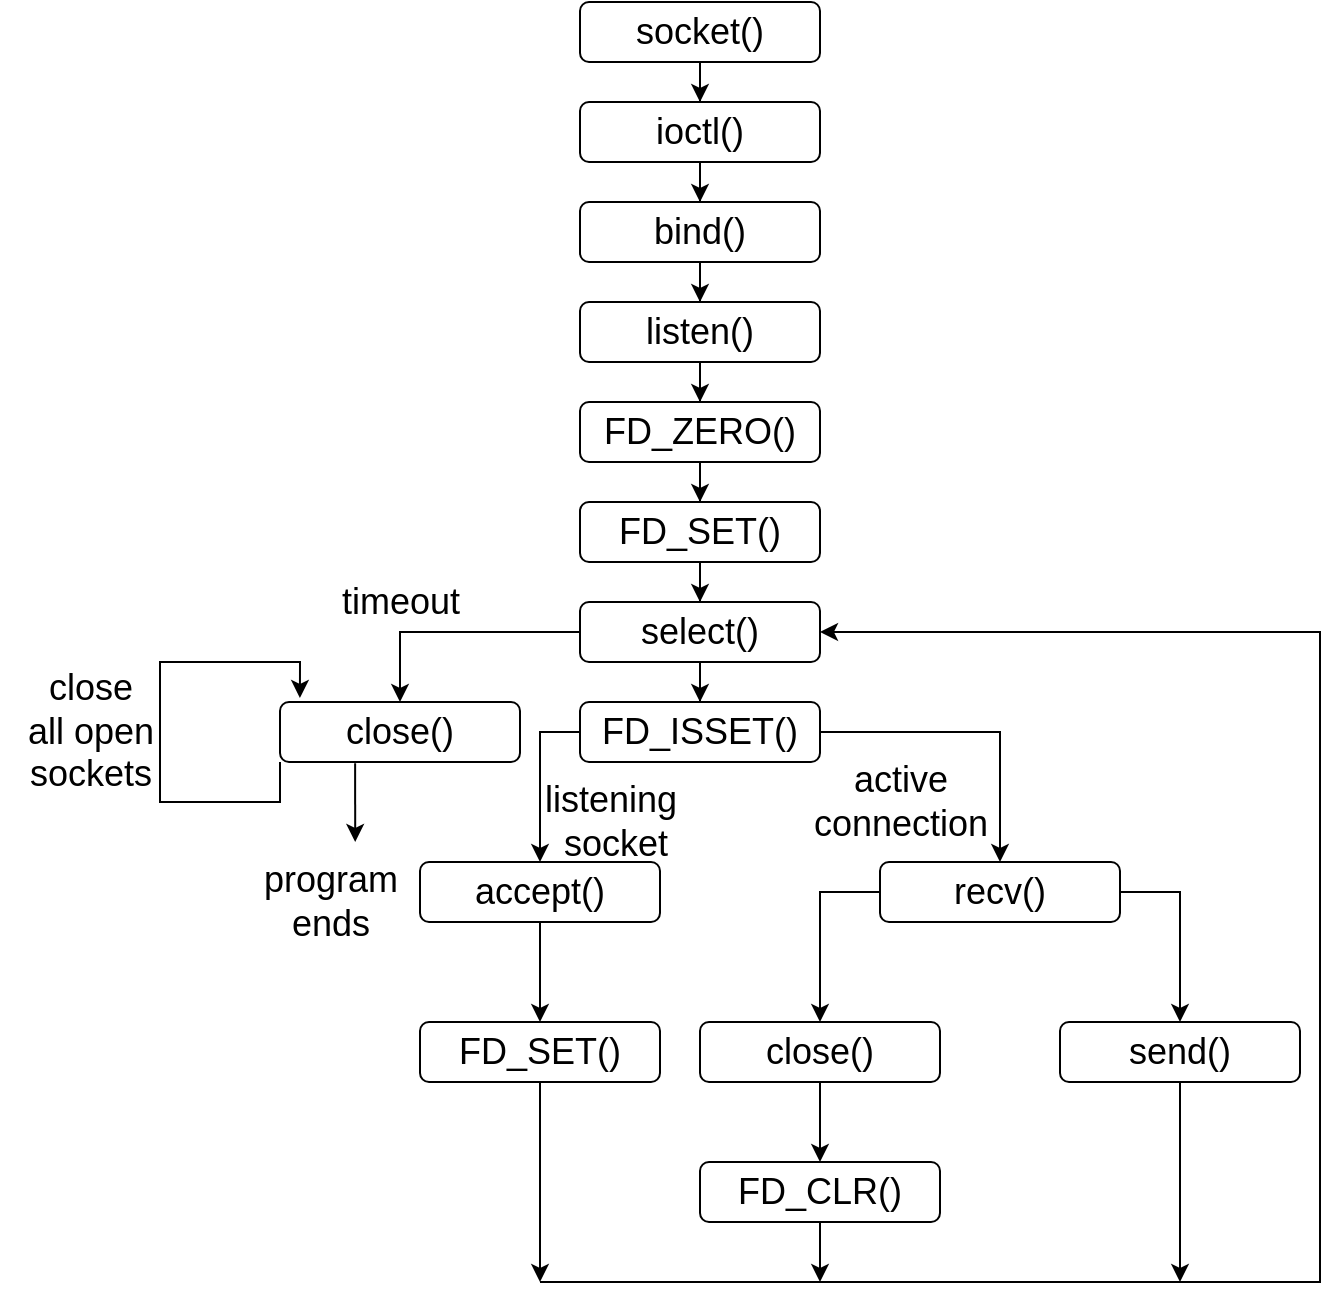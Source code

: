 <mxfile version="20.3.0" type="device" pages="3"><diagram id="ZNo3LYuNRvuxct6UFX1_" name="select"><mxGraphModel dx="1695" dy="593" grid="1" gridSize="10" guides="1" tooltips="1" connect="1" arrows="1" fold="1" page="1" pageScale="1" pageWidth="827" pageHeight="1169" math="0" shadow="0"><root><mxCell id="0"/><mxCell id="1" parent="0"/><mxCell id="eT3172opfRONpCKwdECF-10" style="edgeStyle=orthogonalEdgeStyle;rounded=0;orthogonalLoop=1;jettySize=auto;html=1;entryX=0.5;entryY=0;entryDx=0;entryDy=0;fontSize=18;" parent="1" source="eT3172opfRONpCKwdECF-1" target="eT3172opfRONpCKwdECF-2" edge="1"><mxGeometry relative="1" as="geometry"/></mxCell><mxCell id="eT3172opfRONpCKwdECF-1" value="&lt;font style=&quot;font-size: 18px;&quot;&gt;socket()&lt;/font&gt;" style="rounded=1;whiteSpace=wrap;html=1;" parent="1" vertex="1"><mxGeometry x="220" y="280" width="120" height="30" as="geometry"/></mxCell><mxCell id="eT3172opfRONpCKwdECF-11" style="edgeStyle=orthogonalEdgeStyle;rounded=0;orthogonalLoop=1;jettySize=auto;html=1;entryX=0.5;entryY=0;entryDx=0;entryDy=0;fontSize=18;" parent="1" source="eT3172opfRONpCKwdECF-2" target="eT3172opfRONpCKwdECF-3" edge="1"><mxGeometry relative="1" as="geometry"/></mxCell><mxCell id="eT3172opfRONpCKwdECF-2" value="&lt;font style=&quot;font-size: 18px;&quot;&gt;ioctl()&lt;/font&gt;" style="rounded=1;whiteSpace=wrap;html=1;" parent="1" vertex="1"><mxGeometry x="220" y="330" width="120" height="30" as="geometry"/></mxCell><mxCell id="eT3172opfRONpCKwdECF-12" style="edgeStyle=orthogonalEdgeStyle;rounded=0;orthogonalLoop=1;jettySize=auto;html=1;entryX=0.5;entryY=0;entryDx=0;entryDy=0;fontSize=18;" parent="1" source="eT3172opfRONpCKwdECF-3" target="eT3172opfRONpCKwdECF-4" edge="1"><mxGeometry relative="1" as="geometry"/></mxCell><mxCell id="eT3172opfRONpCKwdECF-3" value="&lt;font style=&quot;font-size: 18px;&quot;&gt;bind()&lt;/font&gt;" style="rounded=1;whiteSpace=wrap;html=1;" parent="1" vertex="1"><mxGeometry x="220" y="380" width="120" height="30" as="geometry"/></mxCell><mxCell id="eT3172opfRONpCKwdECF-13" style="edgeStyle=orthogonalEdgeStyle;rounded=0;orthogonalLoop=1;jettySize=auto;html=1;entryX=0.5;entryY=0;entryDx=0;entryDy=0;fontSize=18;" parent="1" source="eT3172opfRONpCKwdECF-4" target="eT3172opfRONpCKwdECF-5" edge="1"><mxGeometry relative="1" as="geometry"/></mxCell><mxCell id="eT3172opfRONpCKwdECF-4" value="&lt;font style=&quot;font-size: 18px;&quot;&gt;listen()&lt;/font&gt;" style="rounded=1;whiteSpace=wrap;html=1;" parent="1" vertex="1"><mxGeometry x="220" y="430" width="120" height="30" as="geometry"/></mxCell><mxCell id="eT3172opfRONpCKwdECF-14" style="edgeStyle=orthogonalEdgeStyle;rounded=0;orthogonalLoop=1;jettySize=auto;html=1;entryX=0.5;entryY=0;entryDx=0;entryDy=0;fontSize=18;" parent="1" source="eT3172opfRONpCKwdECF-5" target="eT3172opfRONpCKwdECF-6" edge="1"><mxGeometry relative="1" as="geometry"/></mxCell><mxCell id="eT3172opfRONpCKwdECF-5" value="&lt;font style=&quot;font-size: 18px;&quot;&gt;FD_ZERO()&lt;/font&gt;" style="rounded=1;whiteSpace=wrap;html=1;" parent="1" vertex="1"><mxGeometry x="220" y="480" width="120" height="30" as="geometry"/></mxCell><mxCell id="eT3172opfRONpCKwdECF-15" style="edgeStyle=orthogonalEdgeStyle;rounded=0;orthogonalLoop=1;jettySize=auto;html=1;entryX=0.5;entryY=0;entryDx=0;entryDy=0;fontSize=18;" parent="1" source="eT3172opfRONpCKwdECF-6" target="eT3172opfRONpCKwdECF-7" edge="1"><mxGeometry relative="1" as="geometry"/></mxCell><mxCell id="eT3172opfRONpCKwdECF-6" value="&lt;font style=&quot;font-size: 18px;&quot;&gt;FD_SET()&lt;/font&gt;" style="rounded=1;whiteSpace=wrap;html=1;" parent="1" vertex="1"><mxGeometry x="220" y="530" width="120" height="30" as="geometry"/></mxCell><mxCell id="eT3172opfRONpCKwdECF-16" style="edgeStyle=orthogonalEdgeStyle;rounded=0;orthogonalLoop=1;jettySize=auto;html=1;entryX=0.5;entryY=0;entryDx=0;entryDy=0;fontSize=18;" parent="1" source="eT3172opfRONpCKwdECF-7" target="eT3172opfRONpCKwdECF-8" edge="1"><mxGeometry relative="1" as="geometry"/></mxCell><mxCell id="eT3172opfRONpCKwdECF-18" style="edgeStyle=orthogonalEdgeStyle;rounded=0;orthogonalLoop=1;jettySize=auto;html=1;entryX=0.5;entryY=0;entryDx=0;entryDy=0;fontSize=18;" parent="1" source="eT3172opfRONpCKwdECF-7" target="eT3172opfRONpCKwdECF-17" edge="1"><mxGeometry relative="1" as="geometry"><Array as="points"><mxPoint x="130" y="595"/></Array></mxGeometry></mxCell><mxCell id="eT3172opfRONpCKwdECF-7" value="&lt;font style=&quot;font-size: 18px;&quot;&gt;select()&lt;/font&gt;" style="rounded=1;whiteSpace=wrap;html=1;" parent="1" vertex="1"><mxGeometry x="220" y="580" width="120" height="30" as="geometry"/></mxCell><mxCell id="eT3172opfRONpCKwdECF-29" style="edgeStyle=orthogonalEdgeStyle;rounded=0;orthogonalLoop=1;jettySize=auto;html=1;fontSize=18;" parent="1" source="eT3172opfRONpCKwdECF-8" target="eT3172opfRONpCKwdECF-19" edge="1"><mxGeometry relative="1" as="geometry"><Array as="points"><mxPoint x="200" y="645"/></Array></mxGeometry></mxCell><mxCell id="eT3172opfRONpCKwdECF-30" style="edgeStyle=orthogonalEdgeStyle;rounded=0;orthogonalLoop=1;jettySize=auto;html=1;entryX=0.5;entryY=0;entryDx=0;entryDy=0;fontSize=18;" parent="1" source="eT3172opfRONpCKwdECF-8" target="eT3172opfRONpCKwdECF-20" edge="1"><mxGeometry relative="1" as="geometry"/></mxCell><mxCell id="eT3172opfRONpCKwdECF-32" value="active&lt;br&gt;connection" style="edgeLabel;html=1;align=center;verticalAlign=middle;resizable=0;points=[];fontSize=18;" parent="eT3172opfRONpCKwdECF-30" vertex="1" connectable="0"><mxGeometry x="0.355" y="3" relative="1" as="geometry"><mxPoint x="-53" y="20" as="offset"/></mxGeometry></mxCell><mxCell id="eT3172opfRONpCKwdECF-8" value="&lt;font style=&quot;font-size: 18px;&quot;&gt;FD_ISSET()&lt;/font&gt;" style="rounded=1;whiteSpace=wrap;html=1;" parent="1" vertex="1"><mxGeometry x="220" y="630" width="120" height="30" as="geometry"/></mxCell><mxCell id="eT3172opfRONpCKwdECF-33" style="edgeStyle=orthogonalEdgeStyle;rounded=0;orthogonalLoop=1;jettySize=auto;html=1;fontSize=18;exitX=0.313;exitY=1.02;exitDx=0;exitDy=0;exitPerimeter=0;entryX=0.647;entryY=-0.013;entryDx=0;entryDy=0;entryPerimeter=0;" parent="1" source="eT3172opfRONpCKwdECF-17" target="eT3172opfRONpCKwdECF-34" edge="1"><mxGeometry relative="1" as="geometry"><mxPoint x="80" y="700" as="targetPoint"/><Array as="points"><mxPoint x="108" y="700"/><mxPoint x="108" y="700"/></Array></mxGeometry></mxCell><mxCell id="eT3172opfRONpCKwdECF-35" style="edgeStyle=orthogonalEdgeStyle;rounded=0;orthogonalLoop=1;jettySize=auto;html=1;exitX=0;exitY=1;exitDx=0;exitDy=0;fontSize=18;entryX=0.083;entryY=-0.067;entryDx=0;entryDy=0;entryPerimeter=0;" parent="1" source="eT3172opfRONpCKwdECF-17" target="eT3172opfRONpCKwdECF-17" edge="1"><mxGeometry relative="1" as="geometry"><mxPoint x="80" y="560" as="targetPoint"/><Array as="points"><mxPoint x="70" y="680"/><mxPoint x="10" y="680"/><mxPoint x="10" y="610"/><mxPoint x="80" y="610"/></Array></mxGeometry></mxCell><mxCell id="eT3172opfRONpCKwdECF-17" value="&lt;font style=&quot;font-size: 18px;&quot;&gt;close()&lt;/font&gt;" style="rounded=1;whiteSpace=wrap;html=1;" parent="1" vertex="1"><mxGeometry x="70" y="630" width="120" height="30" as="geometry"/></mxCell><mxCell id="eT3172opfRONpCKwdECF-28" value="" style="edgeStyle=orthogonalEdgeStyle;rounded=0;orthogonalLoop=1;jettySize=auto;html=1;fontSize=18;" parent="1" source="eT3172opfRONpCKwdECF-19" target="eT3172opfRONpCKwdECF-21" edge="1"><mxGeometry relative="1" as="geometry"/></mxCell><mxCell id="eT3172opfRONpCKwdECF-19" value="&lt;font style=&quot;font-size: 18px;&quot;&gt;accept()&lt;/font&gt;" style="rounded=1;whiteSpace=wrap;html=1;" parent="1" vertex="1"><mxGeometry x="140" y="710" width="120" height="30" as="geometry"/></mxCell><mxCell id="eT3172opfRONpCKwdECF-25" style="edgeStyle=orthogonalEdgeStyle;rounded=0;orthogonalLoop=1;jettySize=auto;html=1;entryX=0.5;entryY=0;entryDx=0;entryDy=0;fontSize=18;" parent="1" source="eT3172opfRONpCKwdECF-20" target="eT3172opfRONpCKwdECF-22" edge="1"><mxGeometry relative="1" as="geometry"><Array as="points"><mxPoint x="340" y="725"/></Array></mxGeometry></mxCell><mxCell id="eT3172opfRONpCKwdECF-26" style="edgeStyle=orthogonalEdgeStyle;rounded=0;orthogonalLoop=1;jettySize=auto;html=1;entryX=0.5;entryY=0;entryDx=0;entryDy=0;fontSize=18;" parent="1" source="eT3172opfRONpCKwdECF-20" target="eT3172opfRONpCKwdECF-24" edge="1"><mxGeometry relative="1" as="geometry"><Array as="points"><mxPoint x="520" y="725"/></Array></mxGeometry></mxCell><mxCell id="eT3172opfRONpCKwdECF-20" value="&lt;font style=&quot;font-size: 18px;&quot;&gt;recv()&lt;/font&gt;" style="rounded=1;whiteSpace=wrap;html=1;" parent="1" vertex="1"><mxGeometry x="370" y="710" width="120" height="30" as="geometry"/></mxCell><mxCell id="eT3172opfRONpCKwdECF-38" style="edgeStyle=orthogonalEdgeStyle;rounded=0;orthogonalLoop=1;jettySize=auto;html=1;fontSize=18;" parent="1" source="eT3172opfRONpCKwdECF-21" edge="1"><mxGeometry relative="1" as="geometry"><mxPoint x="200" y="920" as="targetPoint"/></mxGeometry></mxCell><mxCell id="eT3172opfRONpCKwdECF-21" value="&lt;font style=&quot;font-size: 18px;&quot;&gt;FD_SET()&lt;/font&gt;" style="rounded=1;whiteSpace=wrap;html=1;" parent="1" vertex="1"><mxGeometry x="140" y="790" width="120" height="30" as="geometry"/></mxCell><mxCell id="eT3172opfRONpCKwdECF-27" value="" style="edgeStyle=orthogonalEdgeStyle;rounded=0;orthogonalLoop=1;jettySize=auto;html=1;fontSize=18;" parent="1" source="eT3172opfRONpCKwdECF-22" target="eT3172opfRONpCKwdECF-23" edge="1"><mxGeometry relative="1" as="geometry"/></mxCell><mxCell id="eT3172opfRONpCKwdECF-22" value="&lt;font style=&quot;font-size: 18px;&quot;&gt;close()&lt;/font&gt;" style="rounded=1;whiteSpace=wrap;html=1;" parent="1" vertex="1"><mxGeometry x="280" y="790" width="120" height="30" as="geometry"/></mxCell><mxCell id="eT3172opfRONpCKwdECF-39" style="edgeStyle=orthogonalEdgeStyle;rounded=0;orthogonalLoop=1;jettySize=auto;html=1;fontSize=18;" parent="1" source="eT3172opfRONpCKwdECF-23" edge="1"><mxGeometry relative="1" as="geometry"><mxPoint x="340" y="920" as="targetPoint"/></mxGeometry></mxCell><mxCell id="eT3172opfRONpCKwdECF-23" value="&lt;font style=&quot;font-size: 18px;&quot;&gt;FD_CLR()&lt;/font&gt;" style="rounded=1;whiteSpace=wrap;html=1;" parent="1" vertex="1"><mxGeometry x="280" y="860" width="120" height="30" as="geometry"/></mxCell><mxCell id="eT3172opfRONpCKwdECF-40" style="edgeStyle=orthogonalEdgeStyle;rounded=0;orthogonalLoop=1;jettySize=auto;html=1;fontSize=18;" parent="1" source="eT3172opfRONpCKwdECF-24" edge="1"><mxGeometry relative="1" as="geometry"><mxPoint x="520" y="920" as="targetPoint"/></mxGeometry></mxCell><mxCell id="eT3172opfRONpCKwdECF-24" value="&lt;font style=&quot;font-size: 18px;&quot;&gt;send()&lt;/font&gt;" style="rounded=1;whiteSpace=wrap;html=1;" parent="1" vertex="1"><mxGeometry x="460" y="790" width="120" height="30" as="geometry"/></mxCell><mxCell id="eT3172opfRONpCKwdECF-31" value="listening&lt;br&gt;&amp;nbsp;socket" style="text;html=1;align=center;verticalAlign=middle;resizable=0;points=[];autosize=1;strokeColor=none;fillColor=none;fontSize=18;" parent="1" vertex="1"><mxGeometry x="190" y="660" width="90" height="60" as="geometry"/></mxCell><mxCell id="eT3172opfRONpCKwdECF-34" value="program&lt;br&gt;ends" style="text;html=1;align=center;verticalAlign=middle;resizable=0;points=[];autosize=1;strokeColor=none;fillColor=none;fontSize=18;" parent="1" vertex="1"><mxGeometry x="50" y="700" width="90" height="60" as="geometry"/></mxCell><mxCell id="eT3172opfRONpCKwdECF-36" value="close&lt;br&gt;all open&lt;br&gt;sockets" style="text;html=1;align=center;verticalAlign=middle;resizable=0;points=[];autosize=1;strokeColor=none;fillColor=none;fontSize=18;" parent="1" vertex="1"><mxGeometry x="-70" y="605" width="90" height="80" as="geometry"/></mxCell><mxCell id="eT3172opfRONpCKwdECF-37" value="timeout" style="text;html=1;align=center;verticalAlign=middle;resizable=0;points=[];autosize=1;strokeColor=none;fillColor=none;fontSize=18;" parent="1" vertex="1"><mxGeometry x="90" y="560" width="80" height="40" as="geometry"/></mxCell><mxCell id="eT3172opfRONpCKwdECF-41" value="" style="endArrow=classic;html=1;rounded=0;fontSize=18;entryX=1;entryY=0.5;entryDx=0;entryDy=0;" parent="1" target="eT3172opfRONpCKwdECF-7" edge="1"><mxGeometry width="50" height="50" relative="1" as="geometry"><mxPoint x="200" y="920" as="sourcePoint"/><mxPoint x="590" y="590" as="targetPoint"/><Array as="points"><mxPoint x="590" y="920"/><mxPoint x="590" y="595"/></Array></mxGeometry></mxCell></root></mxGraphModel></diagram><diagram id="nsnOIjBfRG3ksQI_Ts_5" name="UML 设计模式"><mxGraphModel dx="1578" dy="2247" grid="1" gridSize="10" guides="1" tooltips="1" connect="1" arrows="1" fold="1" page="1" pageScale="1" pageWidth="827" pageHeight="1169" math="0" shadow="0"><root><mxCell id="0"/><mxCell id="1" parent="0"/><mxCell id="nY2NO1yiwsIN4w0VnOFl-7" value="Person" style="swimlane;fontStyle=1;align=center;verticalAlign=top;childLayout=stackLayout;horizontal=1;startSize=26;horizontalStack=0;resizeParent=1;resizeParentMax=0;resizeLast=0;collapsible=1;marginBottom=0;labelBackgroundColor=default;labelBorderColor=none;strokeColor=default;fontFamily=JetBrains MONO ;fontSize=16;fontColor=default;" parent="1" vertex="1"><mxGeometry x="490" y="-260" width="320" height="190" as="geometry"/></mxCell><mxCell id="nY2NO1yiwsIN4w0VnOFl-8" value="+ name: string&#10;+ gender: string&#10;+ maritalstatus: string" style="text;strokeColor=none;fillColor=none;align=left;verticalAlign=top;spacingLeft=4;spacingRight=4;overflow=hidden;rotatable=0;points=[[0,0.5],[1,0.5]];portConstraint=eastwest;labelBackgroundColor=default;labelBorderColor=none;fontFamily=JetBrains MONO ;fontSize=15;fontColor=default;" parent="nY2NO1yiwsIN4w0VnOFl-7" vertex="1"><mxGeometry y="26" width="320" height="64" as="geometry"/></mxCell><mxCell id="nY2NO1yiwsIN4w0VnOFl-9" value="" style="line;strokeWidth=1;fillColor=none;align=left;verticalAlign=middle;spacingTop=-1;spacingLeft=3;spacingRight=3;rotatable=0;labelPosition=right;points=[];portConstraint=eastwest;strokeColor=inherit;labelBackgroundColor=default;labelBorderColor=none;fontFamily=JetBrains MONO ;fontSize=18;fontColor=default;" parent="nY2NO1yiwsIN4w0VnOFl-7" vertex="1"><mxGeometry y="90" width="320" height="8" as="geometry"/></mxCell><mxCell id="nY2NO1yiwsIN4w0VnOFl-10" value="+ Person(string, string, string)&#10;+ getName(): string&#10;+ getGender(): string&#10;+ getMaritalStatus(): string" style="text;strokeColor=none;fillColor=none;align=left;verticalAlign=top;spacingLeft=4;spacingRight=4;overflow=hidden;rotatable=0;points=[[0,0.5],[1,0.5]];portConstraint=eastwest;labelBackgroundColor=default;labelBorderColor=none;fontFamily=JetBrains MONO ;fontSize=15;fontColor=default;" parent="nY2NO1yiwsIN4w0VnOFl-7" vertex="1"><mxGeometry y="98" width="320" height="92" as="geometry"/></mxCell><mxCell id="nY2NO1yiwsIN4w0VnOFl-14" value="Criteria" style="swimlane;fontStyle=1;align=center;verticalAlign=top;childLayout=stackLayout;horizontal=1;startSize=20;horizontalStack=0;resizeParent=1;resizeParentMax=0;resizeLast=0;collapsible=1;marginBottom=0;labelBackgroundColor=default;labelBorderColor=none;strokeColor=default;fontFamily=JetBrains MONO ;fontSize=16;fontColor=default;" parent="1" vertex="1"><mxGeometry x="440" y="20" width="420" height="90" as="geometry"/></mxCell><mxCell id="nY2NO1yiwsIN4w0VnOFl-15" value="+" style="text;strokeColor=none;fillColor=none;align=left;verticalAlign=top;spacingLeft=4;spacingRight=4;overflow=hidden;rotatable=0;points=[[0,0.5],[1,0.5]];portConstraint=eastwest;labelBackgroundColor=default;labelBorderColor=none;fontFamily=JetBrains MONO ;fontSize=15;fontColor=default;" parent="nY2NO1yiwsIN4w0VnOFl-14" vertex="1"><mxGeometry y="20" width="420" height="30" as="geometry"/></mxCell><mxCell id="nY2NO1yiwsIN4w0VnOFl-16" value="" style="line;strokeWidth=1;fillColor=none;align=left;verticalAlign=middle;spacingTop=-1;spacingLeft=3;spacingRight=3;rotatable=0;labelPosition=right;points=[];portConstraint=eastwest;strokeColor=inherit;labelBackgroundColor=default;labelBorderColor=none;fontFamily=JetBrains MONO ;fontSize=15;fontColor=default;" parent="nY2NO1yiwsIN4w0VnOFl-14" vertex="1"><mxGeometry y="50" width="420" height="8" as="geometry"/></mxCell><mxCell id="nY2NO1yiwsIN4w0VnOFl-17" value="+ meetCriteria(list&lt;Person *&gt;): list&lt;Person*&gt;" style="text;strokeColor=none;fillColor=none;align=left;verticalAlign=top;spacingLeft=4;spacingRight=4;overflow=hidden;rotatable=0;points=[[0,0.5],[1,0.5]];portConstraint=eastwest;labelBackgroundColor=default;labelBorderColor=none;fontFamily=JetBrains MONO ;fontSize=15;fontColor=default;" parent="nY2NO1yiwsIN4w0VnOFl-14" vertex="1"><mxGeometry y="58" width="420" height="32" as="geometry"/></mxCell><mxCell id="nY2NO1yiwsIN4w0VnOFl-18" value="CriteriaFemale" style="swimlane;fontStyle=0;childLayout=stackLayout;horizontal=1;startSize=26;fillColor=none;horizontalStack=0;resizeParent=1;resizeParentMax=0;resizeLast=0;collapsible=1;marginBottom=0;labelBackgroundColor=default;labelBorderColor=none;strokeColor=default;fontFamily=JetBrains MONO ;fontSize=16;fontColor=default;" parent="1" vertex="1"><mxGeometry x="170" y="170" width="180" height="78" as="geometry"/></mxCell><mxCell id="nY2NO1yiwsIN4w0VnOFl-46" value="Extends" style="endArrow=block;endSize=16;endFill=0;html=1;rounded=0;fontFamily=JetBrains MONO ;fontSize=16;fontColor=default;" parent="nY2NO1yiwsIN4w0VnOFl-18" target="nY2NO1yiwsIN4w0VnOFl-14" edge="1"><mxGeometry width="160" relative="1" as="geometry"><mxPoint x="100" as="sourcePoint"/><mxPoint x="260" as="targetPoint"/></mxGeometry></mxCell><mxCell id="nY2NO1yiwsIN4w0VnOFl-40" value="+" style="text;strokeColor=default;fillColor=none;align=left;verticalAlign=top;spacingLeft=4;spacingRight=4;overflow=hidden;rotatable=0;points=[[0,0.5],[1,0.5]];portConstraint=eastwest;labelBackgroundColor=default;labelBorderColor=none;fontFamily=JetBrains MONO ;fontSize=16;fontColor=default;" parent="nY2NO1yiwsIN4w0VnOFl-18" vertex="1"><mxGeometry y="26" width="180" height="26" as="geometry"/></mxCell><mxCell id="nY2NO1yiwsIN4w0VnOFl-19" value="+" style="text;strokeColor=none;fillColor=none;align=left;verticalAlign=top;spacingLeft=4;spacingRight=4;overflow=hidden;rotatable=0;points=[[0,0.5],[1,0.5]];portConstraint=eastwest;labelBackgroundColor=default;labelBorderColor=none;fontFamily=JetBrains MONO ;fontSize=16;fontColor=default;" parent="nY2NO1yiwsIN4w0VnOFl-18" vertex="1"><mxGeometry y="52" width="180" height="26" as="geometry"/></mxCell><mxCell id="nY2NO1yiwsIN4w0VnOFl-22" value="CriteriaMale" style="swimlane;fontStyle=0;childLayout=stackLayout;horizontal=1;startSize=26;fillColor=none;horizontalStack=0;resizeParent=1;resizeParentMax=0;resizeLast=0;collapsible=1;marginBottom=0;labelBackgroundColor=default;labelBorderColor=none;strokeColor=default;fontFamily=JetBrains MONO ;fontSize=16;fontColor=default;" parent="1" vertex="1"><mxGeometry x="900" y="170" width="150" height="78" as="geometry"/></mxCell><mxCell id="nY2NO1yiwsIN4w0VnOFl-23" value="+" style="text;strokeColor=none;fillColor=none;align=left;verticalAlign=top;spacingLeft=4;spacingRight=4;overflow=hidden;rotatable=0;points=[[0,0.5],[1,0.5]];portConstraint=eastwest;labelBackgroundColor=default;labelBorderColor=none;fontFamily=JetBrains MONO ;fontSize=16;fontColor=default;" parent="nY2NO1yiwsIN4w0VnOFl-22" vertex="1"><mxGeometry y="26" width="150" height="26" as="geometry"/></mxCell><mxCell id="nY2NO1yiwsIN4w0VnOFl-41" value="+" style="text;strokeColor=default;fillColor=none;align=left;verticalAlign=top;spacingLeft=4;spacingRight=4;overflow=hidden;rotatable=0;points=[[0,0.5],[1,0.5]];portConstraint=eastwest;labelBackgroundColor=default;labelBorderColor=none;fontFamily=JetBrains MONO ;fontSize=16;fontColor=default;" parent="nY2NO1yiwsIN4w0VnOFl-22" vertex="1"><mxGeometry y="52" width="150" height="26" as="geometry"/></mxCell><mxCell id="nY2NO1yiwsIN4w0VnOFl-24" value="CriteriaSingle" style="swimlane;fontStyle=0;childLayout=stackLayout;horizontal=1;startSize=26;fillColor=none;horizontalStack=0;resizeParent=1;resizeParentMax=0;resizeLast=0;collapsible=1;marginBottom=0;labelBackgroundColor=default;labelBorderColor=none;strokeColor=default;fontFamily=JetBrains MONO ;fontSize=16;fontColor=default;" parent="1" vertex="1"><mxGeometry x="360" y="170" width="170" height="78" as="geometry"/></mxCell><mxCell id="nY2NO1yiwsIN4w0VnOFl-25" value="+" style="text;strokeColor=none;fillColor=none;align=left;verticalAlign=top;spacingLeft=4;spacingRight=4;overflow=hidden;rotatable=0;points=[[0,0.5],[1,0.5]];portConstraint=eastwest;labelBackgroundColor=default;labelBorderColor=none;fontFamily=JetBrains MONO ;fontSize=16;fontColor=default;" parent="nY2NO1yiwsIN4w0VnOFl-24" vertex="1"><mxGeometry y="26" width="170" height="26" as="geometry"/></mxCell><mxCell id="nY2NO1yiwsIN4w0VnOFl-42" value="+" style="text;strokeColor=default;fillColor=none;align=left;verticalAlign=top;spacingLeft=4;spacingRight=4;overflow=hidden;rotatable=0;points=[[0,0.5],[1,0.5]];portConstraint=eastwest;labelBackgroundColor=default;labelBorderColor=none;fontFamily=JetBrains MONO ;fontSize=16;fontColor=default;" parent="nY2NO1yiwsIN4w0VnOFl-24" vertex="1"><mxGeometry y="52" width="170" height="26" as="geometry"/></mxCell><mxCell id="nY2NO1yiwsIN4w0VnOFl-32" value="AndCriteria" style="swimlane;fontStyle=1;align=center;verticalAlign=top;childLayout=stackLayout;horizontal=1;startSize=26;horizontalStack=0;resizeParent=1;resizeParentMax=0;resizeLast=0;collapsible=1;marginBottom=0;labelBackgroundColor=default;labelBorderColor=none;strokeColor=default;fontFamily=JetBrains MONO ;fontSize=16;fontColor=default;" parent="1" vertex="1"><mxGeometry x="740" y="270" width="330" height="120" as="geometry"/></mxCell><mxCell id="nY2NO1yiwsIN4w0VnOFl-33" value="+ pCriteria: Criteria*&#10;+ pOtherCriteria: Criteria*" style="text;strokeColor=none;fillColor=none;align=left;verticalAlign=top;spacingLeft=4;spacingRight=4;overflow=hidden;rotatable=0;points=[[0,0.5],[1,0.5]];portConstraint=eastwest;labelBackgroundColor=default;labelBorderColor=none;fontFamily=JetBrains MONO ;fontSize=15;fontColor=default;" parent="nY2NO1yiwsIN4w0VnOFl-32" vertex="1"><mxGeometry y="26" width="330" height="54" as="geometry"/></mxCell><mxCell id="nY2NO1yiwsIN4w0VnOFl-34" value="" style="line;strokeWidth=1;fillColor=none;align=left;verticalAlign=middle;spacingTop=-1;spacingLeft=3;spacingRight=3;rotatable=0;labelPosition=right;points=[];portConstraint=eastwest;strokeColor=inherit;labelBackgroundColor=default;labelBorderColor=none;fontFamily=JetBrains MONO ;fontSize=18;fontColor=default;" parent="nY2NO1yiwsIN4w0VnOFl-32" vertex="1"><mxGeometry y="80" width="330" height="8" as="geometry"/></mxCell><mxCell id="nY2NO1yiwsIN4w0VnOFl-35" value="+ AndCriteria(Criteria*, Criteria*)" style="text;strokeColor=none;fillColor=none;align=left;verticalAlign=top;spacingLeft=4;spacingRight=4;overflow=hidden;rotatable=0;points=[[0,0.5],[1,0.5]];portConstraint=eastwest;labelBackgroundColor=default;labelBorderColor=none;fontFamily=JetBrains MONO ;fontSize=15;fontColor=default;" parent="nY2NO1yiwsIN4w0VnOFl-32" vertex="1"><mxGeometry y="88" width="330" height="32" as="geometry"/></mxCell><mxCell id="nY2NO1yiwsIN4w0VnOFl-36" value="OrCriteria" style="swimlane;fontStyle=1;align=center;verticalAlign=top;childLayout=stackLayout;horizontal=1;startSize=26;horizontalStack=0;resizeParent=1;resizeParentMax=0;resizeLast=0;collapsible=1;marginBottom=0;labelBackgroundColor=default;labelBorderColor=none;strokeColor=default;fontFamily=JetBrains MONO ;fontSize=16;fontColor=default;" parent="1" vertex="1"><mxGeometry x="390" y="270" width="330" height="120" as="geometry"/></mxCell><mxCell id="nY2NO1yiwsIN4w0VnOFl-37" value="+ pCriteria: Criteria*&#10;+ pOtherCriteria: Criteria*" style="text;strokeColor=none;fillColor=none;align=left;verticalAlign=top;spacingLeft=4;spacingRight=4;overflow=hidden;rotatable=0;points=[[0,0.5],[1,0.5]];portConstraint=eastwest;labelBackgroundColor=default;labelBorderColor=none;fontFamily=JetBrains MONO ;fontSize=15;fontColor=default;" parent="nY2NO1yiwsIN4w0VnOFl-36" vertex="1"><mxGeometry y="26" width="330" height="54" as="geometry"/></mxCell><mxCell id="nY2NO1yiwsIN4w0VnOFl-38" value="" style="line;strokeWidth=1;fillColor=none;align=left;verticalAlign=middle;spacingTop=-1;spacingLeft=3;spacingRight=3;rotatable=0;labelPosition=right;points=[];portConstraint=eastwest;strokeColor=inherit;labelBackgroundColor=default;labelBorderColor=none;fontFamily=JetBrains MONO ;fontSize=18;fontColor=default;" parent="nY2NO1yiwsIN4w0VnOFl-36" vertex="1"><mxGeometry y="80" width="330" height="8" as="geometry"/></mxCell><mxCell id="nY2NO1yiwsIN4w0VnOFl-39" value="+ AndCriteria(Criteria*, Criteria*)" style="text;strokeColor=none;fillColor=none;align=left;verticalAlign=top;spacingLeft=4;spacingRight=4;overflow=hidden;rotatable=0;points=[[0,0.5],[1,0.5]];portConstraint=eastwest;labelBackgroundColor=default;labelBorderColor=none;fontFamily=JetBrains MONO ;fontSize=15;fontColor=default;" parent="nY2NO1yiwsIN4w0VnOFl-36" vertex="1"><mxGeometry y="88" width="330" height="32" as="geometry"/></mxCell><mxCell id="nY2NO1yiwsIN4w0VnOFl-50" value="Extends" style="endArrow=block;endSize=16;endFill=0;html=1;rounded=0;fontFamily=JetBrains MONO ;fontSize=16;fontColor=default;exitX=0.5;exitY=0;exitDx=0;exitDy=0;" parent="1" source="nY2NO1yiwsIN4w0VnOFl-24" target="nY2NO1yiwsIN4w0VnOFl-14" edge="1"><mxGeometry width="160" relative="1" as="geometry"><mxPoint x="450" y="248" as="sourcePoint"/><mxPoint x="605.294" y="208" as="targetPoint"/></mxGeometry></mxCell><mxCell id="nY2NO1yiwsIN4w0VnOFl-51" value="Extends" style="endArrow=block;endSize=16;endFill=0;html=1;rounded=0;fontFamily=JetBrains MONO ;fontSize=16;fontColor=default;exitX=0.479;exitY=0.008;exitDx=0;exitDy=0;exitPerimeter=0;" parent="1" source="nY2NO1yiwsIN4w0VnOFl-36" target="nY2NO1yiwsIN4w0VnOFl-14" edge="1"><mxGeometry width="160" relative="1" as="geometry"><mxPoint x="570" y="240" as="sourcePoint"/><mxPoint x="725.294" y="200" as="targetPoint"/></mxGeometry></mxCell><mxCell id="nY2NO1yiwsIN4w0VnOFl-52" value="Extends" style="endArrow=block;endSize=16;endFill=0;html=1;rounded=0;fontFamily=JetBrains MONO ;fontSize=16;fontColor=default;exitX=0.5;exitY=0;exitDx=0;exitDy=0;" parent="1" source="nY2NO1yiwsIN4w0VnOFl-32" target="nY2NO1yiwsIN4w0VnOFl-14" edge="1"><mxGeometry width="160" relative="1" as="geometry"><mxPoint x="630" y="210" as="sourcePoint"/><mxPoint x="785.294" y="170" as="targetPoint"/></mxGeometry></mxCell><mxCell id="nY2NO1yiwsIN4w0VnOFl-53" value="Extends" style="endArrow=block;endSize=16;endFill=0;html=1;rounded=0;fontFamily=JetBrains MONO ;fontSize=16;fontColor=default;exitX=0.5;exitY=0;exitDx=0;exitDy=0;" parent="1" source="nY2NO1yiwsIN4w0VnOFl-22" target="nY2NO1yiwsIN4w0VnOFl-14" edge="1"><mxGeometry width="160" relative="1" as="geometry"><mxPoint x="310" y="210" as="sourcePoint"/><mxPoint x="465.294" y="170" as="targetPoint"/></mxGeometry></mxCell><mxCell id="nY2NO1yiwsIN4w0VnOFl-54" value="Use" style="endArrow=open;endSize=12;dashed=1;html=1;rounded=0;fontFamily=JetBrains MONO ;fontSize=16;fontColor=default;entryX=0.488;entryY=1.058;entryDx=0;entryDy=0;entryPerimeter=0;" parent="1" source="nY2NO1yiwsIN4w0VnOFl-14" target="nY2NO1yiwsIN4w0VnOFl-10" edge="1"><mxGeometry width="160" relative="1" as="geometry"><mxPoint x="360" y="-60" as="sourcePoint"/><mxPoint x="520" y="-60" as="targetPoint"/></mxGeometry></mxCell></root></mxGraphModel></diagram><diagram id="Z7o8A0p1qyQ-qf8Sy7lt" name="I/O 模型"><mxGraphModel dx="1447" dy="988" grid="1" gridSize="10" guides="1" tooltips="1" connect="1" arrows="1" fold="1" page="1" pageScale="1" pageWidth="827" pageHeight="1169" math="0" shadow="0"><root><mxCell id="0"/><mxCell id="1" parent="0"/><mxCell id="s5ou-NtvI1jNm2GCUZbJ-1" value="&lt;font style=&quot;font-size: 14px;&quot;&gt;recvfrom 调用中&lt;br&gt;的进程块&lt;/font&gt;" style="text;html=1;align=center;verticalAlign=middle;resizable=0;points=[];autosize=1;strokeColor=default;fillColor=default;" vertex="1" parent="1"><mxGeometry x="140" y="275" width="120" height="50" as="geometry"/></mxCell><mxCell id="s5ou-NtvI1jNm2GCUZbJ-2" value="" style="shape=curlyBracket;whiteSpace=wrap;html=1;rounded=1;strokeColor=default;fontSize=14;fillColor=default;" vertex="1" parent="1"><mxGeometry x="270" y="110" width="20" height="380" as="geometry"/></mxCell><mxCell id="s5ou-NtvI1jNm2GCUZbJ-4" value="kernel" style="label;whiteSpace=wrap;html=1;image=img/clipart/Gear_128x128.png;strokeColor=default;fontSize=14;fillColor=default;" vertex="1" parent="1"><mxGeometry x="590" y="60" width="110" height="40" as="geometry"/></mxCell><mxCell id="s5ou-NtvI1jNm2GCUZbJ-5" value="" style="shape=curlyBracket;whiteSpace=wrap;html=1;rounded=1;flipH=1;strokeColor=default;fontSize=14;fillColor=default;" vertex="1" parent="1"><mxGeometry x="720" y="110" width="20" height="190" as="geometry"/></mxCell><mxCell id="s5ou-NtvI1jNm2GCUZbJ-6" value="" style="shape=curlyBracket;whiteSpace=wrap;html=1;rounded=1;flipH=1;strokeColor=default;fontSize=14;fillColor=default;" vertex="1" parent="1"><mxGeometry x="720" y="310" width="20" height="180" as="geometry"/></mxCell><mxCell id="s5ou-NtvI1jNm2GCUZbJ-8" value="应用程序" style="shape=process;whiteSpace=wrap;html=1;backgroundOutline=1;strokeColor=default;fontSize=14;fillColor=default;" vertex="1" parent="1"><mxGeometry x="295" y="60" width="120" height="40" as="geometry"/></mxCell><mxCell id="s5ou-NtvI1jNm2GCUZbJ-9" value="&lt;font style=&quot;font-size: 14px;&quot;&gt;数据等待&lt;br&gt;&lt;/font&gt;" style="text;html=1;align=center;verticalAlign=middle;resizable=0;points=[];autosize=1;strokeColor=default;fillColor=default;" vertex="1" parent="1"><mxGeometry x="750" y="190" width="80" height="30" as="geometry"/></mxCell><mxCell id="s5ou-NtvI1jNm2GCUZbJ-10" value="数据从 kernel 复制&lt;br&gt;到用户空间" style="text;html=1;align=center;verticalAlign=middle;resizable=0;points=[];autosize=1;strokeColor=default;fillColor=default;" vertex="1" parent="1"><mxGeometry x="745" y="380" width="120" height="40" as="geometry"/></mxCell><mxCell id="s5ou-NtvI1jNm2GCUZbJ-11" value="&lt;font style=&quot;font-size: 18px;&quot;&gt;recvfrom&lt;/font&gt;" style="text;html=1;align=center;verticalAlign=middle;resizable=0;points=[];autosize=1;strokeColor=none;fillColor=none;fontSize=14;" vertex="1" parent="1"><mxGeometry x="310" y="120" width="90" height="40" as="geometry"/></mxCell><mxCell id="s5ou-NtvI1jNm2GCUZbJ-12" value="" style="endArrow=classic;html=1;rounded=0;fontSize=18;" edge="1" parent="1"><mxGeometry width="50" height="50" relative="1" as="geometry"><mxPoint x="420" y="139.5" as="sourcePoint"/><mxPoint x="570" y="139.5" as="targetPoint"/></mxGeometry></mxCell><mxCell id="s5ou-NtvI1jNm2GCUZbJ-13" value="&lt;font style=&quot;font-size: 18px;&quot;&gt;无就绪的数据包&lt;/font&gt;" style="text;html=1;align=center;verticalAlign=middle;resizable=0;points=[];autosize=1;strokeColor=none;fillColor=none;fontSize=14;" vertex="1" parent="1"><mxGeometry x="570" y="120" width="150" height="40" as="geometry"/></mxCell><mxCell id="s5ou-NtvI1jNm2GCUZbJ-14" value="" style="endArrow=classic;html=1;rounded=0;fontSize=18;" edge="1" parent="1"><mxGeometry width="50" height="50" relative="1" as="geometry"><mxPoint x="644.5" y="160" as="sourcePoint"/><mxPoint x="644.5" y="270" as="targetPoint"/></mxGeometry></mxCell><mxCell id="s5ou-NtvI1jNm2GCUZbJ-15" value="&lt;font style=&quot;font-size: 18px;&quot;&gt;数据包就绪&lt;/font&gt;" style="text;html=1;align=center;verticalAlign=middle;resizable=0;points=[];autosize=1;strokeColor=none;fillColor=none;fontSize=14;" vertex="1" parent="1"><mxGeometry x="590" y="265" width="110" height="40" as="geometry"/></mxCell><mxCell id="s5ou-NtvI1jNm2GCUZbJ-16" value="&lt;font style=&quot;font-size: 18px;&quot;&gt;数据包拷贝&lt;/font&gt;" style="text;html=1;align=center;verticalAlign=middle;resizable=0;points=[];autosize=1;strokeColor=none;fillColor=none;fontSize=14;" vertex="1" parent="1"><mxGeometry x="590" y="300" width="110" height="40" as="geometry"/></mxCell><mxCell id="s5ou-NtvI1jNm2GCUZbJ-17" value="" style="endArrow=classic;html=1;rounded=0;fontSize=18;" edge="1" parent="1"><mxGeometry width="50" height="50" relative="1" as="geometry"><mxPoint x="644.5" y="340" as="sourcePoint"/><mxPoint x="644.5" y="450" as="targetPoint"/></mxGeometry></mxCell><mxCell id="s5ou-NtvI1jNm2GCUZbJ-18" value="&lt;font style=&quot;font-size: 18px;&quot;&gt;拷贝完成&lt;/font&gt;" style="text;html=1;align=center;verticalAlign=middle;resizable=0;points=[];autosize=1;strokeColor=none;fillColor=none;fontSize=14;" vertex="1" parent="1"><mxGeometry x="595" y="450" width="100" height="40" as="geometry"/></mxCell><mxCell id="s5ou-NtvI1jNm2GCUZbJ-19" value="&lt;font style=&quot;font-size: 18px;&quot;&gt;过程数据包&lt;/font&gt;" style="text;html=1;align=center;verticalAlign=middle;resizable=0;points=[];autosize=1;strokeColor=none;fillColor=none;fontSize=14;" vertex="1" parent="1"><mxGeometry x="304" y="450" width="110" height="40" as="geometry"/></mxCell><mxCell id="s5ou-NtvI1jNm2GCUZbJ-20" value="" style="endArrow=classic;html=1;rounded=0;fontSize=18;" edge="1" parent="1"><mxGeometry width="50" height="50" relative="1" as="geometry"><mxPoint x="570" y="469.5" as="sourcePoint"/><mxPoint x="420" y="469.5" as="targetPoint"/></mxGeometry></mxCell><mxCell id="s5ou-NtvI1jNm2GCUZbJ-44" value="&lt;div&gt;&lt;span style=&quot;font-size: 14px;&quot;&gt;过程反复&lt;/span&gt;&lt;/div&gt;&lt;div&gt;&lt;span style=&quot;font-size: 14px;&quot;&gt;调用 recvfrom,&lt;/span&gt;&lt;/div&gt;&lt;div&gt;&lt;span style=&quot;font-size: 14px;&quot;&gt;等待确认&lt;/span&gt;&lt;span style=&quot;font-size: 14px; background-color: initial;&quot;&gt;返回(OK)&lt;/span&gt;&lt;/div&gt;" style="text;html=1;align=center;verticalAlign=middle;resizable=0;points=[];autosize=1;strokeColor=default;fillColor=default;" vertex="1" parent="1"><mxGeometry x="970" y="280" width="140" height="60" as="geometry"/></mxCell><mxCell id="s5ou-NtvI1jNm2GCUZbJ-45" value="" style="shape=curlyBracket;whiteSpace=wrap;html=1;rounded=1;strokeColor=default;fontSize=14;fillColor=default;" vertex="1" parent="1"><mxGeometry x="1120" y="120" width="20" height="380" as="geometry"/></mxCell><mxCell id="s5ou-NtvI1jNm2GCUZbJ-46" value="kernel" style="label;whiteSpace=wrap;html=1;image=img/clipart/Gear_128x128.png;strokeColor=default;fontSize=14;fillColor=default;" vertex="1" parent="1"><mxGeometry x="1440" y="70" width="110" height="40" as="geometry"/></mxCell><mxCell id="s5ou-NtvI1jNm2GCUZbJ-47" value="" style="shape=curlyBracket;whiteSpace=wrap;html=1;rounded=1;flipH=1;strokeColor=default;fontSize=14;fillColor=default;" vertex="1" parent="1"><mxGeometry x="1570" y="120" width="20" height="190" as="geometry"/></mxCell><mxCell id="s5ou-NtvI1jNm2GCUZbJ-48" value="" style="shape=curlyBracket;whiteSpace=wrap;html=1;rounded=1;flipH=1;strokeColor=default;fontSize=14;fillColor=default;" vertex="1" parent="1"><mxGeometry x="1570" y="320" width="20" height="180" as="geometry"/></mxCell><mxCell id="s5ou-NtvI1jNm2GCUZbJ-49" value="应用程序" style="shape=process;whiteSpace=wrap;html=1;backgroundOutline=1;strokeColor=default;fontSize=14;fillColor=default;" vertex="1" parent="1"><mxGeometry x="1145" y="70" width="120" height="40" as="geometry"/></mxCell><mxCell id="s5ou-NtvI1jNm2GCUZbJ-50" value="&lt;font style=&quot;font-size: 14px;&quot;&gt;数据等待&lt;br&gt;&lt;/font&gt;" style="text;html=1;align=center;verticalAlign=middle;resizable=0;points=[];autosize=1;strokeColor=default;fillColor=default;" vertex="1" parent="1"><mxGeometry x="1600" y="200" width="80" height="30" as="geometry"/></mxCell><mxCell id="s5ou-NtvI1jNm2GCUZbJ-52" value="&lt;font style=&quot;font-size: 18px;&quot;&gt;recvfrom&lt;/font&gt;" style="text;html=1;align=center;verticalAlign=middle;resizable=0;points=[];autosize=1;strokeColor=none;fillColor=none;fontSize=14;" vertex="1" parent="1"><mxGeometry x="1160" y="130" width="90" height="40" as="geometry"/></mxCell><mxCell id="s5ou-NtvI1jNm2GCUZbJ-53" value="" style="endArrow=classic;html=1;rounded=0;fontSize=18;" edge="1" parent="1"><mxGeometry width="50" height="50" relative="1" as="geometry"><mxPoint x="1265" y="149.58" as="sourcePoint"/><mxPoint x="1415" y="149.58" as="targetPoint"/></mxGeometry></mxCell><mxCell id="s5ou-NtvI1jNm2GCUZbJ-54" value="&lt;font style=&quot;font-size: 18px;&quot;&gt;无就绪的数据包&lt;/font&gt;" style="text;html=1;align=center;verticalAlign=middle;resizable=0;points=[];autosize=1;strokeColor=none;fillColor=none;fontSize=14;" vertex="1" parent="1"><mxGeometry x="1420" y="130" width="150" height="40" as="geometry"/></mxCell><mxCell id="s5ou-NtvI1jNm2GCUZbJ-55" value="&lt;font style=&quot;font-size: 18px;&quot;&gt;数据包就绪&lt;/font&gt;" style="text;html=1;align=center;verticalAlign=middle;resizable=0;points=[];autosize=1;strokeColor=none;fillColor=none;fontSize=14;" vertex="1" parent="1"><mxGeometry x="1440" y="275" width="110" height="40" as="geometry"/></mxCell><mxCell id="s5ou-NtvI1jNm2GCUZbJ-56" value="&lt;font style=&quot;font-size: 18px;&quot;&gt;数据包拷贝&lt;/font&gt;" style="text;html=1;align=center;verticalAlign=middle;resizable=0;points=[];autosize=1;strokeColor=none;fillColor=none;fontSize=14;" vertex="1" parent="1"><mxGeometry x="1440" y="310" width="110" height="40" as="geometry"/></mxCell><mxCell id="s5ou-NtvI1jNm2GCUZbJ-57" value="" style="endArrow=classic;html=1;rounded=0;fontSize=18;" edge="1" parent="1"><mxGeometry width="50" height="50" relative="1" as="geometry"><mxPoint x="1494.5" y="350" as="sourcePoint"/><mxPoint x="1494.5" y="460" as="targetPoint"/></mxGeometry></mxCell><mxCell id="s5ou-NtvI1jNm2GCUZbJ-58" value="&lt;font style=&quot;font-size: 18px;&quot;&gt;拷贝完成&lt;/font&gt;" style="text;html=1;align=center;verticalAlign=middle;resizable=0;points=[];autosize=1;strokeColor=none;fillColor=none;fontSize=14;" vertex="1" parent="1"><mxGeometry x="1445" y="460" width="100" height="40" as="geometry"/></mxCell><mxCell id="s5ou-NtvI1jNm2GCUZbJ-59" value="&lt;font style=&quot;font-size: 18px;&quot;&gt;过程数据包&lt;/font&gt;" style="text;html=1;align=center;verticalAlign=middle;resizable=0;points=[];autosize=1;strokeColor=none;fillColor=none;fontSize=14;" vertex="1" parent="1"><mxGeometry x="1154" y="460" width="110" height="40" as="geometry"/></mxCell><mxCell id="s5ou-NtvI1jNm2GCUZbJ-60" value="" style="endArrow=classic;html=1;rounded=0;fontSize=18;" edge="1" parent="1"><mxGeometry width="50" height="50" relative="1" as="geometry"><mxPoint x="1420" y="479.5" as="sourcePoint"/><mxPoint x="1270" y="479.5" as="targetPoint"/></mxGeometry></mxCell><mxCell id="s5ou-NtvI1jNm2GCUZbJ-61" value="&lt;font style=&quot;font-size: 18px;&quot;&gt;无就绪的数据包&lt;/font&gt;" style="text;html=1;align=center;verticalAlign=middle;resizable=0;points=[];autosize=1;strokeColor=none;fillColor=none;fontSize=14;" vertex="1" parent="1"><mxGeometry x="1420" y="180" width="150" height="40" as="geometry"/></mxCell><mxCell id="s5ou-NtvI1jNm2GCUZbJ-62" value="&lt;font style=&quot;font-size: 18px;&quot;&gt;无就绪的数据包&lt;/font&gt;" style="text;html=1;align=center;verticalAlign=middle;resizable=0;points=[];autosize=1;strokeColor=none;fillColor=none;fontSize=14;" vertex="1" parent="1"><mxGeometry x="1420" y="230" width="150" height="40" as="geometry"/></mxCell><mxCell id="s5ou-NtvI1jNm2GCUZbJ-63" value="&lt;font style=&quot;font-size: 18px;&quot;&gt;recvfrom&lt;/font&gt;" style="text;html=1;align=center;verticalAlign=middle;resizable=0;points=[];autosize=1;strokeColor=none;fillColor=none;fontSize=14;" vertex="1" parent="1"><mxGeometry x="1160" y="180" width="90" height="40" as="geometry"/></mxCell><mxCell id="s5ou-NtvI1jNm2GCUZbJ-64" value="&lt;font style=&quot;font-size: 18px;&quot;&gt;recvfrom&lt;/font&gt;" style="text;html=1;align=center;verticalAlign=middle;resizable=0;points=[];autosize=1;strokeColor=none;fillColor=none;fontSize=14;" vertex="1" parent="1"><mxGeometry x="1160" y="230" width="90" height="40" as="geometry"/></mxCell><mxCell id="s5ou-NtvI1jNm2GCUZbJ-65" value="" style="endArrow=classic;html=1;rounded=0;fontSize=18;" edge="1" parent="1"><mxGeometry width="50" height="50" relative="1" as="geometry"><mxPoint x="1265" y="200" as="sourcePoint"/><mxPoint x="1415" y="200" as="targetPoint"/></mxGeometry></mxCell><mxCell id="s5ou-NtvI1jNm2GCUZbJ-66" value="" style="endArrow=classic;html=1;rounded=0;fontSize=18;" edge="1" parent="1"><mxGeometry width="50" height="50" relative="1" as="geometry"><mxPoint x="1263.5" y="249.58" as="sourcePoint"/><mxPoint x="1413.5" y="249.58" as="targetPoint"/></mxGeometry></mxCell><mxCell id="s5ou-NtvI1jNm2GCUZbJ-67" value="" style="endArrow=classic;html=1;rounded=0;fontSize=18;" edge="1" parent="1"><mxGeometry width="50" height="50" relative="1" as="geometry"><mxPoint x="1413.5" y="160.0" as="sourcePoint"/><mxPoint x="1263.5" y="160.0" as="targetPoint"/></mxGeometry></mxCell><mxCell id="s5ou-NtvI1jNm2GCUZbJ-68" value="" style="endArrow=classic;html=1;rounded=0;fontSize=18;" edge="1" parent="1"><mxGeometry width="50" height="50" relative="1" as="geometry"><mxPoint x="1413.5" y="210.0" as="sourcePoint"/><mxPoint x="1263.5" y="210.0" as="targetPoint"/></mxGeometry></mxCell><mxCell id="s5ou-NtvI1jNm2GCUZbJ-69" value="" style="endArrow=classic;html=1;rounded=0;fontSize=18;" edge="1" parent="1"><mxGeometry width="50" height="50" relative="1" as="geometry"><mxPoint x="1410" y="260.0" as="sourcePoint"/><mxPoint x="1260" y="260.0" as="targetPoint"/></mxGeometry></mxCell><mxCell id="s5ou-NtvI1jNm2GCUZbJ-70" value="&lt;font style=&quot;font-size: 12px;&quot;&gt;系统调用&lt;/font&gt;" style="text;html=1;align=center;verticalAlign=middle;resizable=0;points=[];autosize=1;strokeColor=none;fillColor=none;fontSize=18;" vertex="1" parent="1"><mxGeometry x="1300" y="120" width="70" height="40" as="geometry"/></mxCell><mxCell id="s5ou-NtvI1jNm2GCUZbJ-71" value="&lt;font style=&quot;font-size: 12px;&quot;&gt;EWOULDBLOCK&lt;/font&gt;" style="text;html=1;align=center;verticalAlign=middle;resizable=0;points=[];autosize=1;strokeColor=none;fillColor=none;fontSize=18;" vertex="1" parent="1"><mxGeometry x="1275" y="150" width="120" height="40" as="geometry"/></mxCell><mxCell id="s5ou-NtvI1jNm2GCUZbJ-72" value="&lt;font style=&quot;font-size: 12px;&quot;&gt;EWOULDBLOCK&lt;/font&gt;" style="text;html=1;align=center;verticalAlign=middle;resizable=0;points=[];autosize=1;strokeColor=none;fillColor=none;fontSize=18;" vertex="1" parent="1"><mxGeometry x="1275" y="200" width="120" height="40" as="geometry"/></mxCell><mxCell id="s5ou-NtvI1jNm2GCUZbJ-73" value="&lt;font style=&quot;font-size: 12px;&quot;&gt;EWOULDBLOCK&lt;/font&gt;" style="text;html=1;align=center;verticalAlign=middle;resizable=0;points=[];autosize=1;strokeColor=none;fillColor=none;fontSize=18;" vertex="1" parent="1"><mxGeometry x="1275" y="250" width="120" height="40" as="geometry"/></mxCell><mxCell id="s5ou-NtvI1jNm2GCUZbJ-74" value="&lt;font style=&quot;font-size: 12px;&quot;&gt;系统调用&lt;/font&gt;" style="text;html=1;align=center;verticalAlign=middle;resizable=0;points=[];autosize=1;strokeColor=none;fillColor=none;fontSize=18;" vertex="1" parent="1"><mxGeometry x="1300" y="170" width="70" height="40" as="geometry"/></mxCell><mxCell id="s5ou-NtvI1jNm2GCUZbJ-75" value="&lt;font style=&quot;font-size: 12px;&quot;&gt;系统调用&lt;/font&gt;" style="text;html=1;align=center;verticalAlign=middle;resizable=0;points=[];autosize=1;strokeColor=none;fillColor=none;fontSize=18;" vertex="1" parent="1"><mxGeometry x="1300" y="220" width="70" height="40" as="geometry"/></mxCell><mxCell id="s5ou-NtvI1jNm2GCUZbJ-76" value="&lt;span style=&quot;font-size: 14px;&quot;&gt;在 select 的调用&lt;br&gt;中处理块，等待可能的&lt;br&gt;多个套接字中的一个&lt;br&gt;变得可读&lt;/span&gt;" style="text;html=1;align=center;verticalAlign=middle;resizable=0;points=[];autosize=1;strokeColor=default;fillColor=default;" vertex="1" parent="1"><mxGeometry x="90" y="705" width="160" height="80" as="geometry"/></mxCell><mxCell id="s5ou-NtvI1jNm2GCUZbJ-77" value="" style="shape=curlyBracket;whiteSpace=wrap;html=1;rounded=1;strokeColor=default;fontSize=14;fillColor=default;" vertex="1" parent="1"><mxGeometry x="260" y="650" width="20" height="190" as="geometry"/></mxCell><mxCell id="s5ou-NtvI1jNm2GCUZbJ-78" value="kernel" style="label;whiteSpace=wrap;html=1;image=img/clipart/Gear_128x128.png;strokeColor=default;fontSize=14;fillColor=default;" vertex="1" parent="1"><mxGeometry x="580" y="600" width="110" height="40" as="geometry"/></mxCell><mxCell id="s5ou-NtvI1jNm2GCUZbJ-79" value="" style="shape=curlyBracket;whiteSpace=wrap;html=1;rounded=1;flipH=1;strokeColor=default;fontSize=14;fillColor=default;" vertex="1" parent="1"><mxGeometry x="710" y="650" width="20" height="190" as="geometry"/></mxCell><mxCell id="s5ou-NtvI1jNm2GCUZbJ-80" value="" style="shape=curlyBracket;whiteSpace=wrap;html=1;rounded=1;flipH=1;strokeColor=default;fontSize=14;fillColor=default;" vertex="1" parent="1"><mxGeometry x="710" y="850" width="20" height="180" as="geometry"/></mxCell><mxCell id="s5ou-NtvI1jNm2GCUZbJ-81" value="应用程序" style="shape=process;whiteSpace=wrap;html=1;backgroundOutline=1;strokeColor=default;fontSize=14;fillColor=default;" vertex="1" parent="1"><mxGeometry x="285" y="600" width="120" height="40" as="geometry"/></mxCell><mxCell id="s5ou-NtvI1jNm2GCUZbJ-82" value="&lt;font style=&quot;font-size: 14px;&quot;&gt;数据等待&lt;br&gt;&lt;/font&gt;" style="text;html=1;align=center;verticalAlign=middle;resizable=0;points=[];autosize=1;strokeColor=default;fillColor=default;" vertex="1" parent="1"><mxGeometry x="740" y="730" width="80" height="30" as="geometry"/></mxCell><mxCell id="s5ou-NtvI1jNm2GCUZbJ-84" value="&lt;font style=&quot;font-size: 18px;&quot;&gt;recvfrom&lt;/font&gt;" style="text;html=1;align=center;verticalAlign=middle;resizable=0;points=[];autosize=1;strokeColor=none;fillColor=none;fontSize=14;" vertex="1" parent="1"><mxGeometry x="295" y="840" width="90" height="40" as="geometry"/></mxCell><mxCell id="s5ou-NtvI1jNm2GCUZbJ-85" value="" style="endArrow=classic;html=1;rounded=0;fontSize=18;" edge="1" parent="1"><mxGeometry width="50" height="50" relative="1" as="geometry"><mxPoint x="410" y="679.5" as="sourcePoint"/><mxPoint x="560" y="679.5" as="targetPoint"/></mxGeometry></mxCell><mxCell id="s5ou-NtvI1jNm2GCUZbJ-86" value="&lt;font style=&quot;font-size: 18px;&quot;&gt;无就绪的数据包&lt;/font&gt;" style="text;html=1;align=center;verticalAlign=middle;resizable=0;points=[];autosize=1;strokeColor=none;fillColor=none;fontSize=14;" vertex="1" parent="1"><mxGeometry x="560" y="660" width="150" height="40" as="geometry"/></mxCell><mxCell id="s5ou-NtvI1jNm2GCUZbJ-87" value="" style="endArrow=classic;html=1;rounded=0;fontSize=18;" edge="1" parent="1"><mxGeometry width="50" height="50" relative="1" as="geometry"><mxPoint x="634.5" y="700" as="sourcePoint"/><mxPoint x="634.5" y="810" as="targetPoint"/></mxGeometry></mxCell><mxCell id="s5ou-NtvI1jNm2GCUZbJ-88" value="&lt;font style=&quot;font-size: 18px;&quot;&gt;数据包就绪&lt;/font&gt;" style="text;html=1;align=center;verticalAlign=middle;resizable=0;points=[];autosize=1;strokeColor=none;fillColor=none;fontSize=14;" vertex="1" parent="1"><mxGeometry x="580" y="805" width="110" height="40" as="geometry"/></mxCell><mxCell id="s5ou-NtvI1jNm2GCUZbJ-89" value="&lt;font style=&quot;font-size: 18px;&quot;&gt;数据包拷贝&lt;/font&gt;" style="text;html=1;align=center;verticalAlign=middle;resizable=0;points=[];autosize=1;strokeColor=none;fillColor=none;fontSize=14;" vertex="1" parent="1"><mxGeometry x="580" y="840" width="110" height="40" as="geometry"/></mxCell><mxCell id="s5ou-NtvI1jNm2GCUZbJ-90" value="" style="endArrow=classic;html=1;rounded=0;fontSize=18;" edge="1" parent="1"><mxGeometry width="50" height="50" relative="1" as="geometry"><mxPoint x="634.5" y="885" as="sourcePoint"/><mxPoint x="635" y="995" as="targetPoint"/></mxGeometry></mxCell><mxCell id="s5ou-NtvI1jNm2GCUZbJ-91" value="&lt;font style=&quot;font-size: 18px;&quot;&gt;拷贝完成&lt;/font&gt;" style="text;html=1;align=center;verticalAlign=middle;resizable=0;points=[];autosize=1;strokeColor=none;fillColor=none;fontSize=14;" vertex="1" parent="1"><mxGeometry x="585" y="1000" width="100" height="40" as="geometry"/></mxCell><mxCell id="s5ou-NtvI1jNm2GCUZbJ-92" value="&lt;font style=&quot;font-size: 18px;&quot;&gt;过程数据包&lt;/font&gt;" style="text;html=1;align=center;verticalAlign=middle;resizable=0;points=[];autosize=1;strokeColor=none;fillColor=none;fontSize=14;" vertex="1" parent="1"><mxGeometry x="290" y="1000" width="110" height="40" as="geometry"/></mxCell><mxCell id="s5ou-NtvI1jNm2GCUZbJ-93" value="" style="endArrow=classic;html=1;rounded=0;fontSize=18;" edge="1" parent="1"><mxGeometry width="50" height="50" relative="1" as="geometry"><mxPoint x="560" y="1019.5" as="sourcePoint"/><mxPoint x="410" y="1019.5" as="targetPoint"/></mxGeometry></mxCell><mxCell id="s5ou-NtvI1jNm2GCUZbJ-94" value="&lt;font style=&quot;font-size: 18px;&quot;&gt;select&lt;/font&gt;" style="text;html=1;align=center;verticalAlign=middle;resizable=0;points=[];autosize=1;strokeColor=none;fillColor=none;fontSize=14;" vertex="1" parent="1"><mxGeometry x="305" y="660" width="70" height="40" as="geometry"/></mxCell><mxCell id="s5ou-NtvI1jNm2GCUZbJ-95" value="&lt;font style=&quot;font-size: 12px;&quot;&gt;系统调用&lt;/font&gt;" style="text;html=1;align=center;verticalAlign=middle;resizable=0;points=[];autosize=1;strokeColor=none;fillColor=none;fontSize=18;" vertex="1" parent="1"><mxGeometry x="450" y="650" width="70" height="40" as="geometry"/></mxCell><mxCell id="s5ou-NtvI1jNm2GCUZbJ-96" value="" style="endArrow=classic;html=1;rounded=0;fontSize=18;" edge="1" parent="1"><mxGeometry width="50" height="50" relative="1" as="geometry"><mxPoint x="405" y="859.5" as="sourcePoint"/><mxPoint x="555" y="859.5" as="targetPoint"/></mxGeometry></mxCell><mxCell id="s5ou-NtvI1jNm2GCUZbJ-97" value="&lt;font style=&quot;font-size: 12px;&quot;&gt;系统调用&lt;/font&gt;" style="text;html=1;align=center;verticalAlign=middle;resizable=0;points=[];autosize=1;strokeColor=none;fillColor=none;fontSize=18;" vertex="1" parent="1"><mxGeometry x="450" y="830" width="70" height="40" as="geometry"/></mxCell><mxCell id="s5ou-NtvI1jNm2GCUZbJ-98" value="&lt;span style=&quot;font-size: 12px;&quot;&gt;返回 OK&lt;/span&gt;" style="text;html=1;align=center;verticalAlign=middle;resizable=0;points=[];autosize=1;strokeColor=none;fillColor=none;fontSize=18;" vertex="1" parent="1"><mxGeometry x="1310" y="450" width="70" height="40" as="geometry"/></mxCell><mxCell id="s5ou-NtvI1jNm2GCUZbJ-100" value="" style="shape=curlyBracket;whiteSpace=wrap;html=1;rounded=1;strokeColor=default;fontSize=14;fillColor=default;" vertex="1" parent="1"><mxGeometry x="260" y="850" width="20" height="180" as="geometry"/></mxCell><mxCell id="s5ou-NtvI1jNm2GCUZbJ-101" value="&lt;span style=&quot;font-size: 12px;&quot;&gt;返回 OK&lt;/span&gt;" style="text;html=1;align=center;verticalAlign=middle;resizable=0;points=[];autosize=1;strokeColor=none;fillColor=none;fontSize=18;" vertex="1" parent="1"><mxGeometry x="450" y="990" width="70" height="40" as="geometry"/></mxCell><mxCell id="s5ou-NtvI1jNm2GCUZbJ-102" value="" style="endArrow=classic;html=1;rounded=0;fontSize=18;" edge="1" parent="1"><mxGeometry width="50" height="50" relative="1" as="geometry"><mxPoint x="554" y="829.5" as="sourcePoint"/><mxPoint x="404" y="829.5" as="targetPoint"/></mxGeometry></mxCell><mxCell id="s5ou-NtvI1jNm2GCUZbJ-103" value="&lt;span style=&quot;font-size: 12px;&quot;&gt;返回可读状态&lt;/span&gt;" style="text;html=1;align=center;verticalAlign=middle;resizable=0;points=[];autosize=1;strokeColor=none;fillColor=none;fontSize=18;" vertex="1" parent="1"><mxGeometry x="435" y="800" width="100" height="40" as="geometry"/></mxCell><mxCell id="s5ou-NtvI1jNm2GCUZbJ-104" value="&lt;font style=&quot;font-size: 14px;&quot;&gt;当数据复制到&lt;br&gt;应用程序缓冲区时&lt;br&gt;便处理块&lt;/font&gt;" style="text;html=1;align=center;verticalAlign=middle;resizable=0;points=[];autosize=1;strokeColor=default;fillColor=default;fontSize=12;" vertex="1" parent="1"><mxGeometry x="110" y="910" width="140" height="60" as="geometry"/></mxCell><mxCell id="nr9AnP72CGDjtlXN4fAG-28" value="&lt;span style=&quot;font-size: 14px;&quot;&gt;进程持续执行&lt;br&gt;&lt;/span&gt;" style="text;html=1;align=center;verticalAlign=middle;resizable=0;points=[];autosize=1;strokeColor=default;fillColor=default;" vertex="1" parent="1"><mxGeometry x="1040" y="780" width="110" height="30" as="geometry"/></mxCell><mxCell id="nr9AnP72CGDjtlXN4fAG-29" value="" style="shape=curlyBracket;whiteSpace=wrap;html=1;rounded=1;strokeColor=default;fontSize=14;fillColor=default;" vertex="1" parent="1"><mxGeometry x="1160" y="700" width="20" height="190" as="geometry"/></mxCell><mxCell id="nr9AnP72CGDjtlXN4fAG-30" value="kernel" style="label;whiteSpace=wrap;html=1;image=img/clipart/Gear_128x128.png;strokeColor=default;fontSize=14;fillColor=default;" vertex="1" parent="1"><mxGeometry x="1480" y="650" width="110" height="40" as="geometry"/></mxCell><mxCell id="nr9AnP72CGDjtlXN4fAG-31" value="" style="shape=curlyBracket;whiteSpace=wrap;html=1;rounded=1;flipH=1;strokeColor=default;fontSize=14;fillColor=default;" vertex="1" parent="1"><mxGeometry x="1610" y="700" width="20" height="190" as="geometry"/></mxCell><mxCell id="nr9AnP72CGDjtlXN4fAG-32" value="" style="shape=curlyBracket;whiteSpace=wrap;html=1;rounded=1;flipH=1;strokeColor=default;fontSize=14;fillColor=default;" vertex="1" parent="1"><mxGeometry x="1610" y="900" width="20" height="180" as="geometry"/></mxCell><mxCell id="nr9AnP72CGDjtlXN4fAG-33" value="应用程序" style="shape=process;whiteSpace=wrap;html=1;backgroundOutline=1;strokeColor=default;fontSize=14;fillColor=default;" vertex="1" parent="1"><mxGeometry x="1185" y="650" width="120" height="40" as="geometry"/></mxCell><mxCell id="nr9AnP72CGDjtlXN4fAG-34" value="&lt;font style=&quot;font-size: 14px;&quot;&gt;数据等待&lt;br&gt;&lt;/font&gt;" style="text;html=1;align=center;verticalAlign=middle;resizable=0;points=[];autosize=1;strokeColor=default;fillColor=default;" vertex="1" parent="1"><mxGeometry x="1640" y="780" width="80" height="30" as="geometry"/></mxCell><mxCell id="nr9AnP72CGDjtlXN4fAG-36" value="&lt;font style=&quot;font-size: 18px;&quot;&gt;recvfrom&lt;/font&gt;" style="text;html=1;align=center;verticalAlign=middle;resizable=0;points=[];autosize=1;strokeColor=none;fillColor=none;fontSize=14;" vertex="1" parent="1"><mxGeometry x="1195" y="890" width="90" height="40" as="geometry"/></mxCell><mxCell id="nr9AnP72CGDjtlXN4fAG-37" value="" style="endArrow=classic;html=1;rounded=0;fontSize=18;" edge="1" parent="1"><mxGeometry width="50" height="50" relative="1" as="geometry"><mxPoint x="1310" y="729.5" as="sourcePoint"/><mxPoint x="1460.0" y="729.5" as="targetPoint"/></mxGeometry></mxCell><mxCell id="nr9AnP72CGDjtlXN4fAG-40" value="&lt;font style=&quot;font-size: 18px;&quot;&gt;数据包就绪&lt;/font&gt;" style="text;html=1;align=center;verticalAlign=middle;resizable=0;points=[];autosize=1;strokeColor=none;fillColor=none;fontSize=14;" vertex="1" parent="1"><mxGeometry x="1480" y="855" width="110" height="40" as="geometry"/></mxCell><mxCell id="nr9AnP72CGDjtlXN4fAG-41" value="&lt;font style=&quot;font-size: 18px;&quot;&gt;数据包拷贝&lt;/font&gt;" style="text;html=1;align=center;verticalAlign=middle;resizable=0;points=[];autosize=1;strokeColor=none;fillColor=none;fontSize=14;" vertex="1" parent="1"><mxGeometry x="1480" y="890" width="110" height="40" as="geometry"/></mxCell><mxCell id="nr9AnP72CGDjtlXN4fAG-42" value="" style="endArrow=classic;html=1;rounded=0;fontSize=18;" edge="1" parent="1"><mxGeometry width="50" height="50" relative="1" as="geometry"><mxPoint x="1534.5" y="935" as="sourcePoint"/><mxPoint x="1535.0" y="1045" as="targetPoint"/></mxGeometry></mxCell><mxCell id="nr9AnP72CGDjtlXN4fAG-43" value="&lt;font style=&quot;font-size: 18px;&quot;&gt;拷贝完成&lt;/font&gt;" style="text;html=1;align=center;verticalAlign=middle;resizable=0;points=[];autosize=1;strokeColor=none;fillColor=none;fontSize=14;" vertex="1" parent="1"><mxGeometry x="1485" y="1050" width="100" height="40" as="geometry"/></mxCell><mxCell id="nr9AnP72CGDjtlXN4fAG-44" value="&lt;font style=&quot;font-size: 18px;&quot;&gt;过程数据包&lt;/font&gt;" style="text;html=1;align=center;verticalAlign=middle;resizable=0;points=[];autosize=1;strokeColor=none;fillColor=none;fontSize=14;" vertex="1" parent="1"><mxGeometry x="1185" y="1050" width="110" height="40" as="geometry"/></mxCell><mxCell id="nr9AnP72CGDjtlXN4fAG-45" value="" style="endArrow=classic;html=1;rounded=0;fontSize=18;" edge="1" parent="1"><mxGeometry width="50" height="50" relative="1" as="geometry"><mxPoint x="1460.0" y="1069.5" as="sourcePoint"/><mxPoint x="1310" y="1069.5" as="targetPoint"/></mxGeometry></mxCell><mxCell id="nr9AnP72CGDjtlXN4fAG-46" value="&lt;font style=&quot;font-size: 18px;&quot;&gt;建立 SIGIO&amp;nbsp;&lt;br&gt;signal handler&lt;br&gt;&lt;/font&gt;" style="text;html=1;align=center;verticalAlign=middle;resizable=0;points=[];autosize=1;strokeColor=none;fillColor=none;fontSize=14;" vertex="1" parent="1"><mxGeometry x="1170" y="700" width="140" height="60" as="geometry"/></mxCell><mxCell id="nr9AnP72CGDjtlXN4fAG-47" value="&lt;font style=&quot;font-size: 12px;&quot;&gt;系统调用 sigaction&lt;/font&gt;" style="text;html=1;align=center;verticalAlign=middle;resizable=0;points=[];autosize=1;strokeColor=none;fillColor=none;fontSize=18;" vertex="1" parent="1"><mxGeometry x="1325" y="700" width="120" height="40" as="geometry"/></mxCell><mxCell id="nr9AnP72CGDjtlXN4fAG-48" value="" style="endArrow=classic;html=1;rounded=0;fontSize=18;" edge="1" parent="1"><mxGeometry width="50" height="50" relative="1" as="geometry"><mxPoint x="1305" y="909.5" as="sourcePoint"/><mxPoint x="1455.0" y="909.5" as="targetPoint"/></mxGeometry></mxCell><mxCell id="nr9AnP72CGDjtlXN4fAG-49" value="&lt;font style=&quot;font-size: 12px;&quot;&gt;系统调用&lt;/font&gt;" style="text;html=1;align=center;verticalAlign=middle;resizable=0;points=[];autosize=1;strokeColor=none;fillColor=none;fontSize=18;" vertex="1" parent="1"><mxGeometry x="1350" y="880" width="70" height="40" as="geometry"/></mxCell><mxCell id="nr9AnP72CGDjtlXN4fAG-50" value="" style="shape=curlyBracket;whiteSpace=wrap;html=1;rounded=1;strokeColor=default;fontSize=14;fillColor=default;" vertex="1" parent="1"><mxGeometry x="1160" y="900" width="20" height="180" as="geometry"/></mxCell><mxCell id="nr9AnP72CGDjtlXN4fAG-51" value="&lt;span style=&quot;font-size: 12px;&quot;&gt;返回 OK&lt;/span&gt;" style="text;html=1;align=center;verticalAlign=middle;resizable=0;points=[];autosize=1;strokeColor=none;fillColor=none;fontSize=18;" vertex="1" parent="1"><mxGeometry x="1350" y="1040" width="70" height="40" as="geometry"/></mxCell><mxCell id="nr9AnP72CGDjtlXN4fAG-52" value="" style="endArrow=classic;html=1;rounded=0;fontSize=18;" edge="1" parent="1"><mxGeometry width="50" height="50" relative="1" as="geometry"><mxPoint x="1454" y="879.5" as="sourcePoint"/><mxPoint x="1304" y="879.5" as="targetPoint"/></mxGeometry></mxCell><mxCell id="nr9AnP72CGDjtlXN4fAG-53" value="&lt;span style=&quot;font-size: 12px;&quot;&gt;返回 SIGIO 信号&lt;/span&gt;" style="text;html=1;align=center;verticalAlign=middle;resizable=0;points=[];autosize=1;strokeColor=none;fillColor=none;fontSize=18;" vertex="1" parent="1"><mxGeometry x="1330" y="850" width="110" height="40" as="geometry"/></mxCell><mxCell id="nr9AnP72CGDjtlXN4fAG-54" value="&lt;font style=&quot;font-size: 14px;&quot;&gt;当数据复制到&lt;br&gt;应用程序缓冲区时&lt;br&gt;便处理块&lt;/font&gt;" style="text;html=1;align=center;verticalAlign=middle;resizable=0;points=[];autosize=1;strokeColor=default;fillColor=default;fontSize=12;" vertex="1" parent="1"><mxGeometry x="1010" y="960" width="140" height="60" as="geometry"/></mxCell><mxCell id="nr9AnP72CGDjtlXN4fAG-56" value="&lt;span style=&quot;font-size: 18px;&quot;&gt;signal handler&lt;/span&gt;" style="text;html=1;align=center;verticalAlign=middle;resizable=0;points=[];autosize=1;strokeColor=none;fillColor=none;fontSize=14;" vertex="1" parent="1"><mxGeometry x="1170" y="860" width="140" height="40" as="geometry"/></mxCell><mxCell id="nr9AnP72CGDjtlXN4fAG-57" value="" style="endArrow=classic;html=1;rounded=0;fontSize=18;" edge="1" parent="1"><mxGeometry width="50" height="50" relative="1" as="geometry"><mxPoint x="1460" y="741.5" as="sourcePoint"/><mxPoint x="1310" y="741.5" as="targetPoint"/></mxGeometry></mxCell><mxCell id="nr9AnP72CGDjtlXN4fAG-59" value="&lt;span style=&quot;font-size: 12px;&quot;&gt;返回 SIGIO 信号&lt;/span&gt;" style="text;html=1;align=center;verticalAlign=middle;resizable=0;points=[];autosize=1;strokeColor=none;fillColor=none;fontSize=18;" vertex="1" parent="1"><mxGeometry x="1330" y="730" width="110" height="40" as="geometry"/></mxCell><mxCell id="nr9AnP72CGDjtlXN4fAG-60" value="&lt;span style=&quot;font-size: 14px;&quot;&gt;进程持续执行&lt;br&gt;&lt;/span&gt;" style="text;html=1;align=center;verticalAlign=middle;resizable=0;points=[];autosize=1;strokeColor=default;fillColor=default;" vertex="1" parent="1"><mxGeometry x="120" y="1445" width="110" height="30" as="geometry"/></mxCell><mxCell id="nr9AnP72CGDjtlXN4fAG-61" value="" style="shape=curlyBracket;whiteSpace=wrap;html=1;rounded=1;strokeColor=default;fontSize=14;fillColor=default;" vertex="1" parent="1"><mxGeometry x="240" y="1270" width="20" height="380" as="geometry"/></mxCell><mxCell id="nr9AnP72CGDjtlXN4fAG-62" value="kernel" style="label;whiteSpace=wrap;html=1;image=img/clipart/Gear_128x128.png;strokeColor=default;fontSize=14;fillColor=default;" vertex="1" parent="1"><mxGeometry x="560" y="1220" width="110" height="40" as="geometry"/></mxCell><mxCell id="nr9AnP72CGDjtlXN4fAG-63" value="" style="shape=curlyBracket;whiteSpace=wrap;html=1;rounded=1;flipH=1;strokeColor=default;fontSize=14;fillColor=default;" vertex="1" parent="1"><mxGeometry x="690" y="1270" width="20" height="190" as="geometry"/></mxCell><mxCell id="nr9AnP72CGDjtlXN4fAG-64" value="" style="shape=curlyBracket;whiteSpace=wrap;html=1;rounded=1;flipH=1;strokeColor=default;fontSize=14;fillColor=default;" vertex="1" parent="1"><mxGeometry x="690" y="1470" width="20" height="180" as="geometry"/></mxCell><mxCell id="nr9AnP72CGDjtlXN4fAG-65" value="应用程序" style="shape=process;whiteSpace=wrap;html=1;backgroundOutline=1;strokeColor=default;fontSize=14;fillColor=default;" vertex="1" parent="1"><mxGeometry x="265" y="1220" width="120" height="40" as="geometry"/></mxCell><mxCell id="nr9AnP72CGDjtlXN4fAG-66" value="&lt;font style=&quot;font-size: 14px;&quot;&gt;数据等待&lt;br&gt;&lt;/font&gt;" style="text;html=1;align=center;verticalAlign=middle;resizable=0;points=[];autosize=1;strokeColor=default;fillColor=default;" vertex="1" parent="1"><mxGeometry x="720" y="1350" width="80" height="30" as="geometry"/></mxCell><mxCell id="nr9AnP72CGDjtlXN4fAG-69" value="" style="endArrow=classic;html=1;rounded=0;fontSize=18;" edge="1" parent="1"><mxGeometry width="50" height="50" relative="1" as="geometry"><mxPoint x="390" y="1299.5" as="sourcePoint"/><mxPoint x="540" y="1299.5" as="targetPoint"/></mxGeometry></mxCell><mxCell id="nr9AnP72CGDjtlXN4fAG-70" value="&lt;font style=&quot;font-size: 18px;&quot;&gt;数据包就绪&lt;/font&gt;" style="text;html=1;align=center;verticalAlign=middle;resizable=0;points=[];autosize=1;strokeColor=none;fillColor=none;fontSize=14;" vertex="1" parent="1"><mxGeometry x="560" y="1425" width="110" height="40" as="geometry"/></mxCell><mxCell id="nr9AnP72CGDjtlXN4fAG-71" value="&lt;font style=&quot;font-size: 18px;&quot;&gt;数据包拷贝&lt;/font&gt;" style="text;html=1;align=center;verticalAlign=middle;resizable=0;points=[];autosize=1;strokeColor=none;fillColor=none;fontSize=14;" vertex="1" parent="1"><mxGeometry x="560" y="1460" width="110" height="40" as="geometry"/></mxCell><mxCell id="nr9AnP72CGDjtlXN4fAG-72" value="" style="endArrow=classic;html=1;rounded=0;fontSize=18;" edge="1" parent="1"><mxGeometry width="50" height="50" relative="1" as="geometry"><mxPoint x="614.5" y="1505" as="sourcePoint"/><mxPoint x="615" y="1615" as="targetPoint"/></mxGeometry></mxCell><mxCell id="nr9AnP72CGDjtlXN4fAG-73" value="&lt;font style=&quot;font-size: 18px;&quot;&gt;拷贝完成&lt;/font&gt;" style="text;html=1;align=center;verticalAlign=middle;resizable=0;points=[];autosize=1;strokeColor=none;fillColor=none;fontSize=14;" vertex="1" parent="1"><mxGeometry x="565" y="1620" width="100" height="40" as="geometry"/></mxCell><mxCell id="nr9AnP72CGDjtlXN4fAG-74" value="&lt;span style=&quot;font-size: 18px;&quot;&gt;信号处理程序&lt;br&gt;处理数据报&lt;br&gt;&lt;/span&gt;" style="text;html=1;align=center;verticalAlign=middle;resizable=0;points=[];autosize=1;strokeColor=none;fillColor=none;fontSize=14;" vertex="1" parent="1"><mxGeometry x="255" y="1610" width="130" height="60" as="geometry"/></mxCell><mxCell id="nr9AnP72CGDjtlXN4fAG-75" value="" style="endArrow=classic;html=1;rounded=0;fontSize=18;" edge="1" parent="1"><mxGeometry width="50" height="50" relative="1" as="geometry"><mxPoint x="540" y="1639.5" as="sourcePoint"/><mxPoint x="390" y="1639.5" as="targetPoint"/></mxGeometry></mxCell><mxCell id="nr9AnP72CGDjtlXN4fAG-76" value="&lt;font style=&quot;font-size: 18px;&quot;&gt;aio_read&lt;br&gt;&lt;/font&gt;" style="text;html=1;align=center;verticalAlign=middle;resizable=0;points=[];autosize=1;strokeColor=none;fillColor=none;fontSize=14;" vertex="1" parent="1"><mxGeometry x="275" y="1280" width="90" height="40" as="geometry"/></mxCell><mxCell id="nr9AnP72CGDjtlXN4fAG-77" value="&lt;font style=&quot;font-size: 12px;&quot;&gt;系统调用&lt;/font&gt;" style="text;html=1;align=center;verticalAlign=middle;resizable=0;points=[];autosize=1;strokeColor=none;fillColor=none;fontSize=18;" vertex="1" parent="1"><mxGeometry x="430" y="1270" width="70" height="40" as="geometry"/></mxCell><mxCell id="nr9AnP72CGDjtlXN4fAG-86" value="" style="endArrow=classic;html=1;rounded=0;fontSize=18;" edge="1" parent="1"><mxGeometry width="50" height="50" relative="1" as="geometry"><mxPoint x="540" y="1311.5" as="sourcePoint"/><mxPoint x="390" y="1311.5" as="targetPoint"/></mxGeometry></mxCell><mxCell id="nr9AnP72CGDjtlXN4fAG-87" value="&lt;span style=&quot;font-size: 12px;&quot;&gt;返回 SIGIO 信号&lt;/span&gt;" style="text;html=1;align=center;verticalAlign=middle;resizable=0;points=[];autosize=1;strokeColor=none;fillColor=none;fontSize=18;" vertex="1" parent="1"><mxGeometry x="410" y="1300" width="110" height="40" as="geometry"/></mxCell><mxCell id="nr9AnP72CGDjtlXN4fAG-88" value="&lt;font style=&quot;font-size: 18px;&quot;&gt;无就绪的数据包&lt;/font&gt;" style="text;html=1;align=center;verticalAlign=middle;resizable=0;points=[];autosize=1;strokeColor=none;fillColor=none;fontSize=14;" vertex="1" parent="1"><mxGeometry x="545" y="1280" width="150" height="40" as="geometry"/></mxCell><mxCell id="nr9AnP72CGDjtlXN4fAG-89" value="" style="endArrow=classic;html=1;rounded=0;fontSize=18;" edge="1" parent="1"><mxGeometry width="50" height="50" relative="1" as="geometry"><mxPoint x="614.5" y="1315" as="sourcePoint"/><mxPoint x="615" y="1425" as="targetPoint"/></mxGeometry></mxCell><mxCell id="nr9AnP72CGDjtlXN4fAG-90" value="&lt;font style=&quot;font-size: 14px;&quot;&gt;下发aio_read中&lt;br&gt;&lt;font style=&quot;&quot;&gt;指定的信号&lt;/font&gt;&lt;/font&gt;" style="text;html=1;align=center;verticalAlign=middle;resizable=0;points=[];autosize=1;strokeColor=none;fillColor=none;fontSize=18;" vertex="1" parent="1"><mxGeometry x="405" y="1585" width="120" height="60" as="geometry"/></mxCell><mxCell id="nr9AnP72CGDjtlXN4fAG-91" value="&lt;font style=&quot;font-size: 18px;&quot;&gt;无就绪的数据包&lt;/font&gt;" style="text;html=1;align=center;verticalAlign=middle;resizable=0;points=[];autosize=1;strokeColor=none;fillColor=none;fontSize=14;" vertex="1" parent="1"><mxGeometry x="1460" y="710" width="150" height="40" as="geometry"/></mxCell><mxCell id="nr9AnP72CGDjtlXN4fAG-92" value="" style="endArrow=classic;html=1;rounded=0;fontSize=18;" edge="1" parent="1"><mxGeometry width="50" height="50" relative="1" as="geometry"><mxPoint x="1534.41" y="750" as="sourcePoint"/><mxPoint x="1534.91" y="860" as="targetPoint"/></mxGeometry></mxCell><mxCell id="nr9AnP72CGDjtlXN4fAG-93" value="数据从 kernel 复制&lt;br&gt;到用户空间" style="text;html=1;align=center;verticalAlign=middle;resizable=0;points=[];autosize=1;strokeColor=default;fillColor=default;" vertex="1" parent="1"><mxGeometry x="1600" y="390" width="120" height="40" as="geometry"/></mxCell><mxCell id="nr9AnP72CGDjtlXN4fAG-94" value="数据从 kernel 复制&lt;br&gt;到用户空间" style="text;html=1;align=center;verticalAlign=middle;resizable=0;points=[];autosize=1;strokeColor=default;fillColor=default;" vertex="1" parent="1"><mxGeometry x="740" y="920" width="120" height="40" as="geometry"/></mxCell><mxCell id="nr9AnP72CGDjtlXN4fAG-95" value="数据从 kernel 复制&lt;br&gt;到用户空间" style="text;html=1;align=center;verticalAlign=middle;resizable=0;points=[];autosize=1;strokeColor=default;fillColor=default;" vertex="1" parent="1"><mxGeometry x="1640" y="970" width="120" height="40" as="geometry"/></mxCell><mxCell id="nr9AnP72CGDjtlXN4fAG-96" value="数据从 kernel 复制&lt;br&gt;到用户空间" style="text;html=1;align=center;verticalAlign=middle;resizable=0;points=[];autosize=1;strokeColor=default;fillColor=default;" vertex="1" parent="1"><mxGeometry x="720" y="1540" width="120" height="40" as="geometry"/></mxCell><mxCell id="nr9AnP72CGDjtlXN4fAG-97" value="" style="shape=table;html=1;whiteSpace=wrap;startSize=0;container=1;collapsible=0;childLayout=tableLayout;strokeColor=#36393d;fontSize=14;fillColor=#cdeb8b;labelBackgroundColor=none;labelBorderColor=#FF54D1;swimlaneFillColor=default;" vertex="1" parent="1"><mxGeometry x="960" y="1169" width="1024" height="471" as="geometry"/></mxCell><mxCell id="nr9AnP72CGDjtlXN4fAG-98" value="" style="shape=tableRow;horizontal=0;startSize=0;swimlaneHead=0;swimlaneBody=0;top=0;left=0;bottom=0;right=0;collapsible=0;dropTarget=0;fillColor=none;points=[[0,0.5],[1,0.5]];portConstraint=eastwest;strokeColor=default;fontSize=14;" vertex="1" parent="nr9AnP72CGDjtlXN4fAG-97"><mxGeometry width="1024" height="83" as="geometry"/></mxCell><mxCell id="nr9AnP72CGDjtlXN4fAG-99" value="&lt;font style=&quot;font-size: 18px;&quot;&gt;&lt;b&gt;阻塞 I/O 模型&lt;/b&gt;&lt;/font&gt;" style="shape=partialRectangle;html=1;whiteSpace=wrap;connectable=0;fillColor=none;top=0;left=0;bottom=0;right=0;overflow=hidden;strokeColor=default;fontSize=14;" vertex="1" parent="nr9AnP72CGDjtlXN4fAG-98"><mxGeometry width="210" height="83" as="geometry"><mxRectangle width="210" height="83" as="alternateBounds"/></mxGeometry></mxCell><mxCell id="nr9AnP72CGDjtlXN4fAG-100" value="&lt;b style=&quot;font-size: 18px;&quot;&gt;非阻塞 I/O 模型&lt;/b&gt;" style="shape=partialRectangle;html=1;whiteSpace=wrap;connectable=0;fillColor=none;top=0;left=0;bottom=0;right=0;overflow=hidden;strokeColor=default;fontSize=14;" vertex="1" parent="nr9AnP72CGDjtlXN4fAG-98"><mxGeometry x="210" width="202" height="83" as="geometry"><mxRectangle width="202" height="83" as="alternateBounds"/></mxGeometry></mxCell><mxCell id="nr9AnP72CGDjtlXN4fAG-101" value="&lt;b style=&quot;font-size: 18px;&quot;&gt;I/O 复用模型&lt;/b&gt;" style="shape=partialRectangle;html=1;whiteSpace=wrap;connectable=0;fillColor=none;top=0;left=0;bottom=0;right=0;overflow=hidden;strokeColor=default;fontSize=14;" vertex="1" parent="nr9AnP72CGDjtlXN4fAG-98"><mxGeometry x="412" width="198" height="83" as="geometry"><mxRectangle width="198" height="83" as="alternateBounds"/></mxGeometry></mxCell><mxCell id="nr9AnP72CGDjtlXN4fAG-110" value="&lt;b style=&quot;font-size: 18px;&quot;&gt;信号驱动 I/O 模型&lt;/b&gt;" style="shape=partialRectangle;html=1;whiteSpace=wrap;connectable=0;fillColor=none;top=0;left=0;bottom=0;right=0;overflow=hidden;strokeColor=default;fontSize=14;" vertex="1" parent="nr9AnP72CGDjtlXN4fAG-98"><mxGeometry x="610" width="210" height="83" as="geometry"><mxRectangle width="210" height="83" as="alternateBounds"/></mxGeometry></mxCell><mxCell id="nr9AnP72CGDjtlXN4fAG-112" value="&lt;b style=&quot;font-size: 18px;&quot;&gt;异步 I/O 模型&lt;/b&gt;" style="shape=partialRectangle;html=1;whiteSpace=wrap;connectable=0;fillColor=none;top=0;left=0;bottom=0;right=0;overflow=hidden;strokeColor=default;fontSize=14;" vertex="1" parent="nr9AnP72CGDjtlXN4fAG-98"><mxGeometry x="820" width="204" height="83" as="geometry"><mxRectangle width="204" height="83" as="alternateBounds"/></mxGeometry></mxCell><mxCell id="nr9AnP72CGDjtlXN4fAG-106" value="" style="shape=tableRow;horizontal=0;startSize=0;swimlaneHead=0;swimlaneBody=0;top=0;left=0;bottom=0;right=0;collapsible=0;dropTarget=0;fillColor=none;points=[[0,0.5],[1,0.5]];portConstraint=eastwest;strokeColor=default;fontSize=14;" vertex="1" parent="nr9AnP72CGDjtlXN4fAG-97"><mxGeometry y="83" width="1024" height="388" as="geometry"/></mxCell><mxCell id="nr9AnP72CGDjtlXN4fAG-107" value="" style="shape=partialRectangle;html=1;whiteSpace=wrap;connectable=0;fillColor=none;top=0;left=0;bottom=0;right=0;overflow=hidden;strokeColor=default;fontSize=14;" vertex="1" parent="nr9AnP72CGDjtlXN4fAG-106"><mxGeometry width="210" height="388" as="geometry"><mxRectangle width="210" height="388" as="alternateBounds"/></mxGeometry></mxCell><mxCell id="nr9AnP72CGDjtlXN4fAG-108" value="" style="shape=partialRectangle;html=1;whiteSpace=wrap;connectable=0;fillColor=none;top=0;left=0;bottom=0;right=0;overflow=hidden;strokeColor=default;fontSize=14;" vertex="1" parent="nr9AnP72CGDjtlXN4fAG-106"><mxGeometry x="210" width="202" height="388" as="geometry"><mxRectangle width="202" height="388" as="alternateBounds"/></mxGeometry></mxCell><mxCell id="nr9AnP72CGDjtlXN4fAG-109" value="" style="shape=partialRectangle;html=1;whiteSpace=wrap;connectable=0;fillColor=none;top=0;left=0;bottom=0;right=0;overflow=hidden;pointerEvents=1;strokeColor=default;fontSize=14;" vertex="1" parent="nr9AnP72CGDjtlXN4fAG-106"><mxGeometry x="412" width="198" height="388" as="geometry"><mxRectangle width="198" height="388" as="alternateBounds"/></mxGeometry></mxCell><mxCell id="nr9AnP72CGDjtlXN4fAG-111" style="shape=partialRectangle;html=1;whiteSpace=wrap;connectable=0;fillColor=none;top=0;left=0;bottom=0;right=0;overflow=hidden;pointerEvents=1;strokeColor=default;fontSize=14;" vertex="1" parent="nr9AnP72CGDjtlXN4fAG-106"><mxGeometry x="610" width="210" height="388" as="geometry"><mxRectangle width="210" height="388" as="alternateBounds"/></mxGeometry></mxCell><mxCell id="nr9AnP72CGDjtlXN4fAG-113" style="shape=partialRectangle;html=1;whiteSpace=wrap;connectable=0;fillColor=none;top=0;left=0;bottom=0;right=0;overflow=hidden;pointerEvents=1;strokeColor=default;fontSize=14;" vertex="1" parent="nr9AnP72CGDjtlXN4fAG-106"><mxGeometry x="820" width="204" height="388" as="geometry"><mxRectangle width="204" height="388" as="alternateBounds"/></mxGeometry></mxCell><mxCell id="nr9AnP72CGDjtlXN4fAG-115" value="" style="shape=curlyBracket;whiteSpace=wrap;html=1;rounded=1;flipH=1;strokeColor=default;fontSize=14;fillColor=default;" vertex="1" parent="1"><mxGeometry x="2000" y="1255" width="20" height="190" as="geometry"/></mxCell><mxCell id="nr9AnP72CGDjtlXN4fAG-116" value="" style="shape=curlyBracket;whiteSpace=wrap;html=1;rounded=1;flipH=1;strokeColor=default;fontSize=14;fillColor=default;" vertex="1" parent="1"><mxGeometry x="2000" y="1455" width="20" height="180" as="geometry"/></mxCell><mxCell id="nr9AnP72CGDjtlXN4fAG-117" value="&lt;font style=&quot;&quot;&gt;&lt;font style=&quot;font-size: 18px;&quot;&gt;&lt;b&gt;数据等待&lt;/b&gt;&lt;/font&gt;&lt;br&gt;&lt;/font&gt;" style="text;html=1;align=center;verticalAlign=middle;resizable=0;points=[];autosize=1;strokeColor=default;fillColor=default;" vertex="1" parent="1"><mxGeometry x="2040" y="1330" width="100" height="40" as="geometry"/></mxCell><mxCell id="nr9AnP72CGDjtlXN4fAG-118" value="&lt;font style=&quot;font-size: 18px;&quot;&gt;&lt;b&gt;数据从 kernel 复制&lt;br&gt;到用户空间&lt;/b&gt;&lt;/font&gt;" style="text;html=1;align=center;verticalAlign=middle;resizable=0;points=[];autosize=1;strokeColor=default;fillColor=default;" vertex="1" parent="1"><mxGeometry x="2030" y="1510" width="180" height="60" as="geometry"/></mxCell><mxCell id="nr9AnP72CGDjtlXN4fAG-140" style="edgeStyle=orthogonalEdgeStyle;rounded=0;orthogonalLoop=1;jettySize=auto;html=1;entryX=0.5;entryY=0;entryDx=0;entryDy=0;fontSize=18;fontColor=#FFFFFF;" edge="1" parent="1" source="nr9AnP72CGDjtlXN4fAG-119" target="nr9AnP72CGDjtlXN4fAG-121"><mxGeometry relative="1" as="geometry"/></mxCell><mxCell id="nr9AnP72CGDjtlXN4fAG-119" value="&lt;b&gt;发起&lt;/b&gt;" style="rounded=1;whiteSpace=wrap;html=1;strokeWidth=2;fillWeight=4;hachureGap=8;hachureAngle=45;sketch=1;labelBackgroundColor=none;labelBorderColor=none;fontSize=18;fillColor=default;strokeColor=default;" vertex="1" parent="1"><mxGeometry x="990" y="1260" width="150" height="50" as="geometry"/></mxCell><mxCell id="nr9AnP72CGDjtlXN4fAG-121" value="&lt;b&gt;完成&lt;/b&gt;" style="rounded=1;whiteSpace=wrap;html=1;strokeWidth=2;fillWeight=4;hachureGap=8;hachureAngle=45;sketch=1;labelBackgroundColor=none;labelBorderColor=none;fontSize=18;fillColor=#f0a30a;strokeColor=#BD7000;fontColor=#000000;" vertex="1" parent="1"><mxGeometry x="990" y="1580" width="150" height="50" as="geometry"/></mxCell><mxCell id="nr9AnP72CGDjtlXN4fAG-122" value="&lt;b&gt;完成&lt;/b&gt;" style="rounded=1;whiteSpace=wrap;html=1;strokeWidth=2;fillWeight=4;hachureGap=8;hachureAngle=45;sketch=1;labelBackgroundColor=none;labelBorderColor=none;fontSize=18;fillColor=#f0a30a;strokeColor=#BD7000;fontColor=#000000;" vertex="1" parent="1"><mxGeometry x="1195" y="1580" width="150" height="50" as="geometry"/></mxCell><mxCell id="nr9AnP72CGDjtlXN4fAG-123" value="&lt;b&gt;完成&lt;/b&gt;" style="rounded=1;whiteSpace=wrap;html=1;strokeWidth=2;fillWeight=4;hachureGap=8;hachureAngle=45;sketch=1;labelBackgroundColor=none;labelBorderColor=none;fontSize=18;fillColor=#f0a30a;strokeColor=#BD7000;fontColor=#000000;" vertex="1" parent="1"><mxGeometry x="1397" y="1580" width="150" height="50" as="geometry"/></mxCell><mxCell id="nr9AnP72CGDjtlXN4fAG-124" value="&lt;b&gt;完成&lt;/b&gt;" style="rounded=1;whiteSpace=wrap;html=1;strokeWidth=2;fillWeight=4;hachureGap=8;hachureAngle=45;sketch=1;labelBackgroundColor=none;labelBorderColor=none;fontSize=18;fillColor=#f0a30a;strokeColor=#BD7000;fontColor=#000000;" vertex="1" parent="1"><mxGeometry x="1600" y="1580" width="150" height="50" as="geometry"/></mxCell><mxCell id="nr9AnP72CGDjtlXN4fAG-125" value="&lt;b&gt;通知&lt;/b&gt;" style="rounded=1;whiteSpace=wrap;html=1;strokeWidth=2;fillWeight=4;hachureGap=8;hachureAngle=45;sketch=1;labelBackgroundColor=none;labelBorderColor=none;fontSize=18;fillColor=#6a00ff;strokeColor=#3700CC;fontColor=#ffffff;" vertex="1" parent="1"><mxGeometry x="1810" y="1580" width="150" height="50" as="geometry"/></mxCell><mxCell id="nr9AnP72CGDjtlXN4fAG-137" style="edgeStyle=orthogonalEdgeStyle;rounded=0;orthogonalLoop=1;jettySize=auto;html=1;exitX=0.5;exitY=1;exitDx=0;exitDy=0;entryX=0.5;entryY=0;entryDx=0;entryDy=0;fontSize=18;fontColor=#FFFFFF;" edge="1" parent="1" source="nr9AnP72CGDjtlXN4fAG-127" target="nr9AnP72CGDjtlXN4fAG-122"><mxGeometry relative="1" as="geometry"/></mxCell><mxCell id="nr9AnP72CGDjtlXN4fAG-127" value="&lt;b&gt;发起&lt;/b&gt;" style="rounded=1;whiteSpace=wrap;html=1;strokeWidth=2;fillWeight=4;hachureGap=8;hachureAngle=45;sketch=1;labelBackgroundColor=none;labelBorderColor=none;fontSize=18;fillColor=default;strokeColor=default;" vertex="1" parent="1"><mxGeometry x="1195" y="1475" width="150" height="50" as="geometry"/></mxCell><mxCell id="nr9AnP72CGDjtlXN4fAG-138" style="edgeStyle=orthogonalEdgeStyle;rounded=0;orthogonalLoop=1;jettySize=auto;html=1;exitX=0.5;exitY=1;exitDx=0;exitDy=0;fontSize=18;fontColor=#FFFFFF;" edge="1" parent="1" source="nr9AnP72CGDjtlXN4fAG-128" target="nr9AnP72CGDjtlXN4fAG-123"><mxGeometry relative="1" as="geometry"/></mxCell><mxCell id="nr9AnP72CGDjtlXN4fAG-128" value="&lt;b&gt;发起&lt;/b&gt;" style="rounded=1;whiteSpace=wrap;html=1;strokeWidth=2;fillWeight=4;hachureGap=8;hachureAngle=45;sketch=1;labelBackgroundColor=none;labelBorderColor=none;fontSize=18;fillColor=default;strokeColor=default;" vertex="1" parent="1"><mxGeometry x="1397" y="1475" width="150" height="50" as="geometry"/></mxCell><mxCell id="nr9AnP72CGDjtlXN4fAG-139" style="edgeStyle=orthogonalEdgeStyle;rounded=0;orthogonalLoop=1;jettySize=auto;html=1;exitX=0.5;exitY=1;exitDx=0;exitDy=0;entryX=0.5;entryY=0;entryDx=0;entryDy=0;fontSize=18;fontColor=#FFFFFF;" edge="1" parent="1" source="nr9AnP72CGDjtlXN4fAG-129" target="nr9AnP72CGDjtlXN4fAG-124"><mxGeometry relative="1" as="geometry"/></mxCell><mxCell id="nr9AnP72CGDjtlXN4fAG-129" value="&lt;b&gt;发起&lt;/b&gt;" style="rounded=1;whiteSpace=wrap;html=1;strokeWidth=2;fillWeight=4;hachureGap=8;hachureAngle=45;sketch=1;labelBackgroundColor=none;labelBorderColor=none;fontSize=18;fillColor=default;strokeColor=default;" vertex="1" parent="1"><mxGeometry x="1600" y="1475" width="150" height="50" as="geometry"/></mxCell><mxCell id="nr9AnP72CGDjtlXN4fAG-130" value="&lt;b&gt;发起&lt;/b&gt;" style="rounded=1;whiteSpace=wrap;html=1;strokeWidth=2;fillWeight=4;hachureGap=8;hachureAngle=45;sketch=1;labelBackgroundColor=none;labelBorderColor=none;fontSize=18;fillColor=default;strokeColor=default;" vertex="1" parent="1"><mxGeometry x="1810" y="1265" width="150" height="50" as="geometry"/></mxCell><mxCell id="nr9AnP72CGDjtlXN4fAG-135" style="edgeStyle=orthogonalEdgeStyle;rounded=0;orthogonalLoop=1;jettySize=auto;html=1;exitX=0.5;exitY=1;exitDx=0;exitDy=0;entryX=0.5;entryY=0;entryDx=0;entryDy=0;fontSize=18;fontColor=#FFFFFF;" edge="1" parent="1" source="nr9AnP72CGDjtlXN4fAG-131" target="nr9AnP72CGDjtlXN4fAG-133"><mxGeometry relative="1" as="geometry"/></mxCell><mxCell id="nr9AnP72CGDjtlXN4fAG-131" value="&lt;b&gt;检查&lt;/b&gt;" style="rounded=1;whiteSpace=wrap;html=1;labelBackgroundColor=none;labelBorderColor=none;strokeColor=#d6b656;fontSize=18;fillColor=#fff2cc;" vertex="1" parent="1"><mxGeometry x="1198" y="1255" width="145" height="55" as="geometry"/></mxCell><mxCell id="nr9AnP72CGDjtlXN4fAG-143" style="edgeStyle=orthogonalEdgeStyle;rounded=0;orthogonalLoop=1;jettySize=auto;html=1;exitX=0.5;exitY=1;exitDx=0;exitDy=0;entryX=0.5;entryY=0;entryDx=0;entryDy=0;fontSize=18;fontColor=#0A0A0A;" edge="1" parent="1" source="nr9AnP72CGDjtlXN4fAG-132" target="nr9AnP72CGDjtlXN4fAG-142"><mxGeometry relative="1" as="geometry"/></mxCell><mxCell id="nr9AnP72CGDjtlXN4fAG-132" value="&lt;b&gt;检查&lt;/b&gt;" style="rounded=1;whiteSpace=wrap;html=1;labelBackgroundColor=none;labelBorderColor=none;strokeColor=#d6b656;fontSize=18;fillColor=#fff2cc;" vertex="1" parent="1"><mxGeometry x="1397.5" y="1255" width="145" height="55" as="geometry"/></mxCell><mxCell id="nr9AnP72CGDjtlXN4fAG-136" style="edgeStyle=orthogonalEdgeStyle;rounded=0;orthogonalLoop=1;jettySize=auto;html=1;exitX=0.5;exitY=1;exitDx=0;exitDy=0;entryX=0.5;entryY=0;entryDx=0;entryDy=0;fontSize=18;fontColor=#FFFFFF;" edge="1" parent="1" source="nr9AnP72CGDjtlXN4fAG-133" target="nr9AnP72CGDjtlXN4fAG-134"><mxGeometry relative="1" as="geometry"/></mxCell><mxCell id="nr9AnP72CGDjtlXN4fAG-133" value="&lt;b&gt;检查&lt;/b&gt;" style="rounded=1;whiteSpace=wrap;html=1;labelBackgroundColor=none;labelBorderColor=none;strokeColor=#d6b656;fontSize=18;fillColor=#fff2cc;" vertex="1" parent="1"><mxGeometry x="1198" y="1322.5" width="145" height="55" as="geometry"/></mxCell><mxCell id="nr9AnP72CGDjtlXN4fAG-134" value="&lt;b&gt;检查&lt;/b&gt;" style="rounded=1;whiteSpace=wrap;html=1;labelBackgroundColor=none;labelBorderColor=none;strokeColor=#d6b656;fontSize=18;fillColor=#fff2cc;" vertex="1" parent="1"><mxGeometry x="1198" y="1390" width="145" height="55" as="geometry"/></mxCell><mxCell id="nr9AnP72CGDjtlXN4fAG-141" value="&lt;b&gt;通知&lt;/b&gt;" style="rounded=1;whiteSpace=wrap;html=1;strokeWidth=2;fillWeight=4;hachureGap=8;hachureAngle=45;sketch=1;labelBackgroundColor=none;labelBorderColor=none;fontSize=18;fillColor=#6a00ff;strokeColor=#3700CC;fontColor=#ffffff;" vertex="1" parent="1"><mxGeometry x="1600" y="1392.5" width="150" height="50" as="geometry"/></mxCell><mxCell id="nr9AnP72CGDjtlXN4fAG-142" value="&lt;font color=&quot;#0a0a0a&quot;&gt;&lt;b&gt;就绪&lt;/b&gt;&lt;/font&gt;" style="rounded=0;whiteSpace=wrap;html=1;labelBackgroundColor=none;labelBorderColor=none;strokeColor=#6c8ebf;fontSize=18;fillColor=#dae8fc;" vertex="1" parent="1"><mxGeometry x="1400" y="1393" width="140" height="57" as="geometry"/></mxCell><mxCell id="nr9AnP72CGDjtlXN4fAG-145" value="&lt;b&gt;阻塞&lt;/b&gt;" style="text;html=1;align=center;verticalAlign=middle;resizable=0;points=[];autosize=1;strokeColor=none;fillColor=none;fontSize=18;fontColor=#0A0A0A;" vertex="1" parent="1"><mxGeometry x="1010" y="1425" width="60" height="40" as="geometry"/></mxCell><mxCell id="nr9AnP72CGDjtlXN4fAG-146" value="&lt;b&gt;阻塞&lt;/b&gt;" style="text;html=1;align=center;verticalAlign=middle;resizable=0;points=[];autosize=1;strokeColor=none;fillColor=none;fontSize=18;fontColor=#0A0A0A;" vertex="1" parent="1"><mxGeometry x="1210" y="1530" width="60" height="40" as="geometry"/></mxCell><mxCell id="nr9AnP72CGDjtlXN4fAG-147" value="&lt;b&gt;阻塞&lt;/b&gt;" style="text;html=1;align=center;verticalAlign=middle;resizable=0;points=[];autosize=1;strokeColor=none;fillColor=none;fontSize=18;fontColor=#0A0A0A;" vertex="1" parent="1"><mxGeometry x="1410" y="1330" width="60" height="40" as="geometry"/></mxCell><mxCell id="nr9AnP72CGDjtlXN4fAG-148" value="&lt;b&gt;阻塞&lt;/b&gt;" style="text;html=1;align=center;verticalAlign=middle;resizable=0;points=[];autosize=1;strokeColor=none;fillColor=none;fontSize=18;fontColor=#0A0A0A;" vertex="1" parent="1"><mxGeometry x="1410" y="1530" width="60" height="40" as="geometry"/></mxCell><mxCell id="nr9AnP72CGDjtlXN4fAG-149" value="&lt;b&gt;阻塞&lt;/b&gt;" style="text;html=1;align=center;verticalAlign=middle;resizable=0;points=[];autosize=1;strokeColor=none;fillColor=none;fontSize=18;fontColor=#0A0A0A;" vertex="1" parent="1"><mxGeometry x="1620" y="1530" width="60" height="40" as="geometry"/></mxCell></root></mxGraphModel></diagram></mxfile>